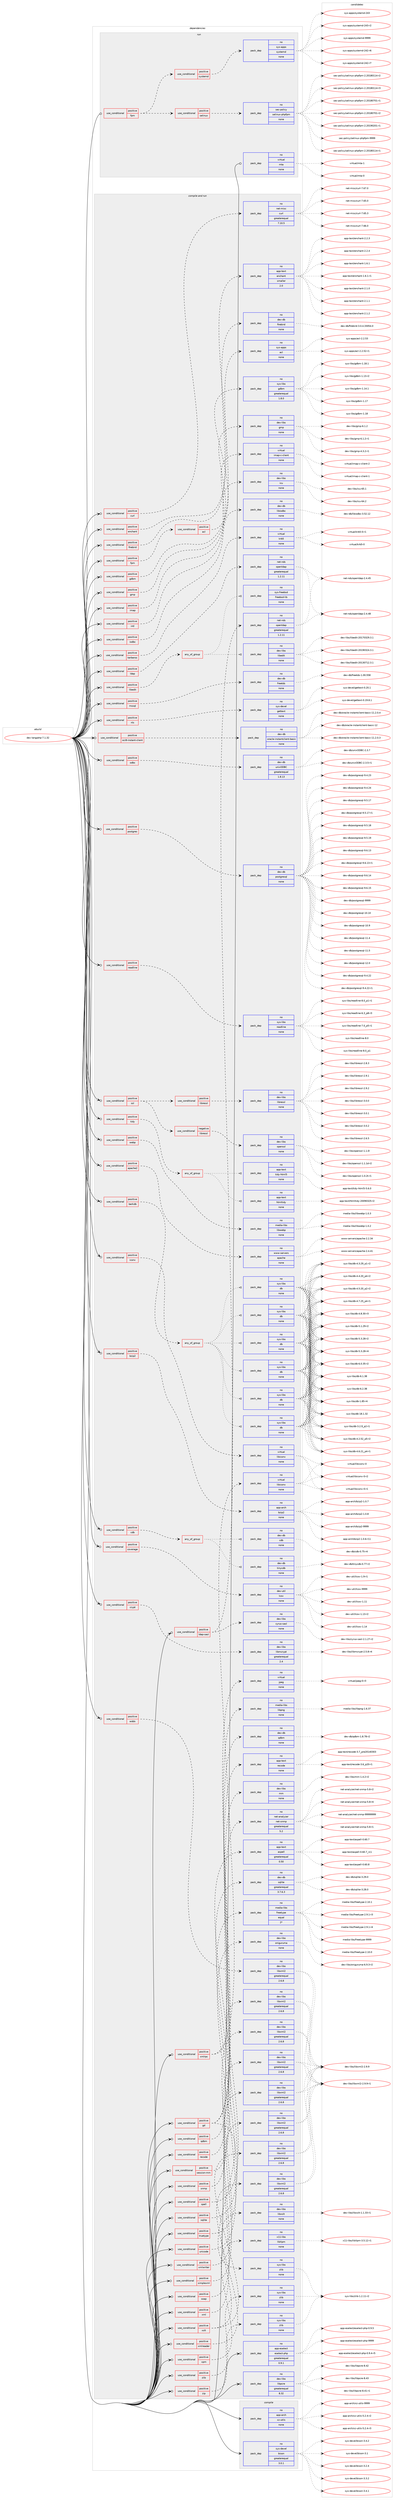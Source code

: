 digraph prolog {

# *************
# Graph options
# *************

newrank=true;
concentrate=true;
compound=true;
graph [rankdir=LR,fontname=Helvetica,fontsize=10,ranksep=1.5];#, ranksep=2.5, nodesep=0.2];
edge  [arrowhead=vee];
node  [fontname=Helvetica,fontsize=10];

# **********
# The ebuild
# **********

subgraph cluster_leftcol {
color=gray;
label=<<i>ebuild</i>>;
id [label="dev-lang/php-7.1.32", color=red, width=4, href="../dev-lang/php-7.1.32.svg"];
}

# ****************
# The dependencies
# ****************

subgraph cluster_midcol {
color=gray;
label=<<i>dependencies</i>>;
subgraph cluster_compile {
fillcolor="#eeeeee";
style=filled;
label=<<i>compile</i>>;
subgraph pack418200 {
dependency559601 [label=<<TABLE BORDER="0" CELLBORDER="1" CELLSPACING="0" CELLPADDING="4" WIDTH="220"><TR><TD ROWSPAN="6" CELLPADDING="30">pack_dep</TD></TR><TR><TD WIDTH="110">no</TD></TR><TR><TD>app-arch</TD></TR><TR><TD>xz-utils</TD></TR><TR><TD>none</TD></TR><TR><TD></TD></TR></TABLE>>, shape=none, color=blue];
}
id:e -> dependency559601:w [weight=20,style="solid",arrowhead="vee"];
subgraph pack418201 {
dependency559602 [label=<<TABLE BORDER="0" CELLBORDER="1" CELLSPACING="0" CELLPADDING="4" WIDTH="220"><TR><TD ROWSPAN="6" CELLPADDING="30">pack_dep</TD></TR><TR><TD WIDTH="110">no</TD></TR><TR><TD>sys-devel</TD></TR><TR><TD>bison</TD></TR><TR><TD>greaterequal</TD></TR><TR><TD>3.0.1</TD></TR></TABLE>>, shape=none, color=blue];
}
id:e -> dependency559602:w [weight=20,style="solid",arrowhead="vee"];
}
subgraph cluster_compileandrun {
fillcolor="#eeeeee";
style=filled;
label=<<i>compile and run</i>>;
subgraph cond130147 {
dependency559603 [label=<<TABLE BORDER="0" CELLBORDER="1" CELLSPACING="0" CELLPADDING="4"><TR><TD ROWSPAN="3" CELLPADDING="10">use_conditional</TD></TR><TR><TD>positive</TD></TR><TR><TD>apache2</TD></TR></TABLE>>, shape=none, color=red];
subgraph pack418202 {
dependency559604 [label=<<TABLE BORDER="0" CELLBORDER="1" CELLSPACING="0" CELLPADDING="4" WIDTH="220"><TR><TD ROWSPAN="6" CELLPADDING="30">pack_dep</TD></TR><TR><TD WIDTH="110">no</TD></TR><TR><TD>www-servers</TD></TR><TR><TD>apache</TD></TR><TR><TD>none</TD></TR><TR><TD></TD></TR></TABLE>>, shape=none, color=blue];
}
dependency559603:e -> dependency559604:w [weight=20,style="dashed",arrowhead="vee"];
}
id:e -> dependency559603:w [weight=20,style="solid",arrowhead="odotvee"];
subgraph cond130148 {
dependency559605 [label=<<TABLE BORDER="0" CELLBORDER="1" CELLSPACING="0" CELLPADDING="4"><TR><TD ROWSPAN="3" CELLPADDING="10">use_conditional</TD></TR><TR><TD>positive</TD></TR><TR><TD>berkdb</TD></TR></TABLE>>, shape=none, color=red];
subgraph any10897 {
dependency559606 [label=<<TABLE BORDER="0" CELLBORDER="1" CELLSPACING="0" CELLPADDING="4"><TR><TD CELLPADDING="10">any_of_group</TD></TR></TABLE>>, shape=none, color=red];subgraph pack418203 {
dependency559607 [label=<<TABLE BORDER="0" CELLBORDER="1" CELLSPACING="0" CELLPADDING="4" WIDTH="220"><TR><TD ROWSPAN="6" CELLPADDING="30">pack_dep</TD></TR><TR><TD WIDTH="110">no</TD></TR><TR><TD>sys-libs</TD></TR><TR><TD>db</TD></TR><TR><TD>none</TD></TR><TR><TD></TD></TR></TABLE>>, shape=none, color=blue];
}
dependency559606:e -> dependency559607:w [weight=20,style="dotted",arrowhead="oinv"];
subgraph pack418204 {
dependency559608 [label=<<TABLE BORDER="0" CELLBORDER="1" CELLSPACING="0" CELLPADDING="4" WIDTH="220"><TR><TD ROWSPAN="6" CELLPADDING="30">pack_dep</TD></TR><TR><TD WIDTH="110">no</TD></TR><TR><TD>sys-libs</TD></TR><TR><TD>db</TD></TR><TR><TD>none</TD></TR><TR><TD></TD></TR></TABLE>>, shape=none, color=blue];
}
dependency559606:e -> dependency559608:w [weight=20,style="dotted",arrowhead="oinv"];
subgraph pack418205 {
dependency559609 [label=<<TABLE BORDER="0" CELLBORDER="1" CELLSPACING="0" CELLPADDING="4" WIDTH="220"><TR><TD ROWSPAN="6" CELLPADDING="30">pack_dep</TD></TR><TR><TD WIDTH="110">no</TD></TR><TR><TD>sys-libs</TD></TR><TR><TD>db</TD></TR><TR><TD>none</TD></TR><TR><TD></TD></TR></TABLE>>, shape=none, color=blue];
}
dependency559606:e -> dependency559609:w [weight=20,style="dotted",arrowhead="oinv"];
subgraph pack418206 {
dependency559610 [label=<<TABLE BORDER="0" CELLBORDER="1" CELLSPACING="0" CELLPADDING="4" WIDTH="220"><TR><TD ROWSPAN="6" CELLPADDING="30">pack_dep</TD></TR><TR><TD WIDTH="110">no</TD></TR><TR><TD>sys-libs</TD></TR><TR><TD>db</TD></TR><TR><TD>none</TD></TR><TR><TD></TD></TR></TABLE>>, shape=none, color=blue];
}
dependency559606:e -> dependency559610:w [weight=20,style="dotted",arrowhead="oinv"];
subgraph pack418207 {
dependency559611 [label=<<TABLE BORDER="0" CELLBORDER="1" CELLSPACING="0" CELLPADDING="4" WIDTH="220"><TR><TD ROWSPAN="6" CELLPADDING="30">pack_dep</TD></TR><TR><TD WIDTH="110">no</TD></TR><TR><TD>sys-libs</TD></TR><TR><TD>db</TD></TR><TR><TD>none</TD></TR><TR><TD></TD></TR></TABLE>>, shape=none, color=blue];
}
dependency559606:e -> dependency559611:w [weight=20,style="dotted",arrowhead="oinv"];
subgraph pack418208 {
dependency559612 [label=<<TABLE BORDER="0" CELLBORDER="1" CELLSPACING="0" CELLPADDING="4" WIDTH="220"><TR><TD ROWSPAN="6" CELLPADDING="30">pack_dep</TD></TR><TR><TD WIDTH="110">no</TD></TR><TR><TD>sys-libs</TD></TR><TR><TD>db</TD></TR><TR><TD>none</TD></TR><TR><TD></TD></TR></TABLE>>, shape=none, color=blue];
}
dependency559606:e -> dependency559612:w [weight=20,style="dotted",arrowhead="oinv"];
}
dependency559605:e -> dependency559606:w [weight=20,style="dashed",arrowhead="vee"];
}
id:e -> dependency559605:w [weight=20,style="solid",arrowhead="odotvee"];
subgraph cond130149 {
dependency559613 [label=<<TABLE BORDER="0" CELLBORDER="1" CELLSPACING="0" CELLPADDING="4"><TR><TD ROWSPAN="3" CELLPADDING="10">use_conditional</TD></TR><TR><TD>positive</TD></TR><TR><TD>bzip2</TD></TR></TABLE>>, shape=none, color=red];
subgraph pack418209 {
dependency559614 [label=<<TABLE BORDER="0" CELLBORDER="1" CELLSPACING="0" CELLPADDING="4" WIDTH="220"><TR><TD ROWSPAN="6" CELLPADDING="30">pack_dep</TD></TR><TR><TD WIDTH="110">no</TD></TR><TR><TD>app-arch</TD></TR><TR><TD>bzip2</TD></TR><TR><TD>none</TD></TR><TR><TD></TD></TR></TABLE>>, shape=none, color=blue];
}
dependency559613:e -> dependency559614:w [weight=20,style="dashed",arrowhead="vee"];
}
id:e -> dependency559613:w [weight=20,style="solid",arrowhead="odotvee"];
subgraph cond130150 {
dependency559615 [label=<<TABLE BORDER="0" CELLBORDER="1" CELLSPACING="0" CELLPADDING="4"><TR><TD ROWSPAN="3" CELLPADDING="10">use_conditional</TD></TR><TR><TD>positive</TD></TR><TR><TD>cdb</TD></TR></TABLE>>, shape=none, color=red];
subgraph any10898 {
dependency559616 [label=<<TABLE BORDER="0" CELLBORDER="1" CELLSPACING="0" CELLPADDING="4"><TR><TD CELLPADDING="10">any_of_group</TD></TR></TABLE>>, shape=none, color=red];subgraph pack418210 {
dependency559617 [label=<<TABLE BORDER="0" CELLBORDER="1" CELLSPACING="0" CELLPADDING="4" WIDTH="220"><TR><TD ROWSPAN="6" CELLPADDING="30">pack_dep</TD></TR><TR><TD WIDTH="110">no</TD></TR><TR><TD>dev-db</TD></TR><TR><TD>cdb</TD></TR><TR><TD>none</TD></TR><TR><TD></TD></TR></TABLE>>, shape=none, color=blue];
}
dependency559616:e -> dependency559617:w [weight=20,style="dotted",arrowhead="oinv"];
subgraph pack418211 {
dependency559618 [label=<<TABLE BORDER="0" CELLBORDER="1" CELLSPACING="0" CELLPADDING="4" WIDTH="220"><TR><TD ROWSPAN="6" CELLPADDING="30">pack_dep</TD></TR><TR><TD WIDTH="110">no</TD></TR><TR><TD>dev-db</TD></TR><TR><TD>tinycdb</TD></TR><TR><TD>none</TD></TR><TR><TD></TD></TR></TABLE>>, shape=none, color=blue];
}
dependency559616:e -> dependency559618:w [weight=20,style="dotted",arrowhead="oinv"];
}
dependency559615:e -> dependency559616:w [weight=20,style="dashed",arrowhead="vee"];
}
id:e -> dependency559615:w [weight=20,style="solid",arrowhead="odotvee"];
subgraph cond130151 {
dependency559619 [label=<<TABLE BORDER="0" CELLBORDER="1" CELLSPACING="0" CELLPADDING="4"><TR><TD ROWSPAN="3" CELLPADDING="10">use_conditional</TD></TR><TR><TD>positive</TD></TR><TR><TD>coverage</TD></TR></TABLE>>, shape=none, color=red];
subgraph pack418212 {
dependency559620 [label=<<TABLE BORDER="0" CELLBORDER="1" CELLSPACING="0" CELLPADDING="4" WIDTH="220"><TR><TD ROWSPAN="6" CELLPADDING="30">pack_dep</TD></TR><TR><TD WIDTH="110">no</TD></TR><TR><TD>dev-util</TD></TR><TR><TD>lcov</TD></TR><TR><TD>none</TD></TR><TR><TD></TD></TR></TABLE>>, shape=none, color=blue];
}
dependency559619:e -> dependency559620:w [weight=20,style="dashed",arrowhead="vee"];
}
id:e -> dependency559619:w [weight=20,style="solid",arrowhead="odotvee"];
subgraph cond130152 {
dependency559621 [label=<<TABLE BORDER="0" CELLBORDER="1" CELLSPACING="0" CELLPADDING="4"><TR><TD ROWSPAN="3" CELLPADDING="10">use_conditional</TD></TR><TR><TD>positive</TD></TR><TR><TD>crypt</TD></TR></TABLE>>, shape=none, color=red];
subgraph pack418213 {
dependency559622 [label=<<TABLE BORDER="0" CELLBORDER="1" CELLSPACING="0" CELLPADDING="4" WIDTH="220"><TR><TD ROWSPAN="6" CELLPADDING="30">pack_dep</TD></TR><TR><TD WIDTH="110">no</TD></TR><TR><TD>dev-libs</TD></TR><TR><TD>libmcrypt</TD></TR><TR><TD>greaterequal</TD></TR><TR><TD>2.4</TD></TR></TABLE>>, shape=none, color=blue];
}
dependency559621:e -> dependency559622:w [weight=20,style="dashed",arrowhead="vee"];
}
id:e -> dependency559621:w [weight=20,style="solid",arrowhead="odotvee"];
subgraph cond130153 {
dependency559623 [label=<<TABLE BORDER="0" CELLBORDER="1" CELLSPACING="0" CELLPADDING="4"><TR><TD ROWSPAN="3" CELLPADDING="10">use_conditional</TD></TR><TR><TD>positive</TD></TR><TR><TD>curl</TD></TR></TABLE>>, shape=none, color=red];
subgraph pack418214 {
dependency559624 [label=<<TABLE BORDER="0" CELLBORDER="1" CELLSPACING="0" CELLPADDING="4" WIDTH="220"><TR><TD ROWSPAN="6" CELLPADDING="30">pack_dep</TD></TR><TR><TD WIDTH="110">no</TD></TR><TR><TD>net-misc</TD></TR><TR><TD>curl</TD></TR><TR><TD>greaterequal</TD></TR><TR><TD>7.10.5</TD></TR></TABLE>>, shape=none, color=blue];
}
dependency559623:e -> dependency559624:w [weight=20,style="dashed",arrowhead="vee"];
}
id:e -> dependency559623:w [weight=20,style="solid",arrowhead="odotvee"];
subgraph cond130154 {
dependency559625 [label=<<TABLE BORDER="0" CELLBORDER="1" CELLSPACING="0" CELLPADDING="4"><TR><TD ROWSPAN="3" CELLPADDING="10">use_conditional</TD></TR><TR><TD>positive</TD></TR><TR><TD>enchant</TD></TR></TABLE>>, shape=none, color=red];
subgraph pack418215 {
dependency559626 [label=<<TABLE BORDER="0" CELLBORDER="1" CELLSPACING="0" CELLPADDING="4" WIDTH="220"><TR><TD ROWSPAN="6" CELLPADDING="30">pack_dep</TD></TR><TR><TD WIDTH="110">no</TD></TR><TR><TD>app-text</TD></TR><TR><TD>enchant</TD></TR><TR><TD>smaller</TD></TR><TR><TD>2.0</TD></TR></TABLE>>, shape=none, color=blue];
}
dependency559625:e -> dependency559626:w [weight=20,style="dashed",arrowhead="vee"];
}
id:e -> dependency559625:w [weight=20,style="solid",arrowhead="odotvee"];
subgraph cond130155 {
dependency559627 [label=<<TABLE BORDER="0" CELLBORDER="1" CELLSPACING="0" CELLPADDING="4"><TR><TD ROWSPAN="3" CELLPADDING="10">use_conditional</TD></TR><TR><TD>positive</TD></TR><TR><TD>firebird</TD></TR></TABLE>>, shape=none, color=red];
subgraph pack418216 {
dependency559628 [label=<<TABLE BORDER="0" CELLBORDER="1" CELLSPACING="0" CELLPADDING="4" WIDTH="220"><TR><TD ROWSPAN="6" CELLPADDING="30">pack_dep</TD></TR><TR><TD WIDTH="110">no</TD></TR><TR><TD>dev-db</TD></TR><TR><TD>firebird</TD></TR><TR><TD>none</TD></TR><TR><TD></TD></TR></TABLE>>, shape=none, color=blue];
}
dependency559627:e -> dependency559628:w [weight=20,style="dashed",arrowhead="vee"];
}
id:e -> dependency559627:w [weight=20,style="solid",arrowhead="odotvee"];
subgraph cond130156 {
dependency559629 [label=<<TABLE BORDER="0" CELLBORDER="1" CELLSPACING="0" CELLPADDING="4"><TR><TD ROWSPAN="3" CELLPADDING="10">use_conditional</TD></TR><TR><TD>positive</TD></TR><TR><TD>fpm</TD></TR></TABLE>>, shape=none, color=red];
subgraph cond130157 {
dependency559630 [label=<<TABLE BORDER="0" CELLBORDER="1" CELLSPACING="0" CELLPADDING="4"><TR><TD ROWSPAN="3" CELLPADDING="10">use_conditional</TD></TR><TR><TD>positive</TD></TR><TR><TD>acl</TD></TR></TABLE>>, shape=none, color=red];
subgraph pack418217 {
dependency559631 [label=<<TABLE BORDER="0" CELLBORDER="1" CELLSPACING="0" CELLPADDING="4" WIDTH="220"><TR><TD ROWSPAN="6" CELLPADDING="30">pack_dep</TD></TR><TR><TD WIDTH="110">no</TD></TR><TR><TD>sys-apps</TD></TR><TR><TD>acl</TD></TR><TR><TD>none</TD></TR><TR><TD></TD></TR></TABLE>>, shape=none, color=blue];
}
dependency559630:e -> dependency559631:w [weight=20,style="dashed",arrowhead="vee"];
}
dependency559629:e -> dependency559630:w [weight=20,style="dashed",arrowhead="vee"];
}
id:e -> dependency559629:w [weight=20,style="solid",arrowhead="odotvee"];
subgraph cond130158 {
dependency559632 [label=<<TABLE BORDER="0" CELLBORDER="1" CELLSPACING="0" CELLPADDING="4"><TR><TD ROWSPAN="3" CELLPADDING="10">use_conditional</TD></TR><TR><TD>positive</TD></TR><TR><TD>gd</TD></TR></TABLE>>, shape=none, color=red];
subgraph pack418218 {
dependency559633 [label=<<TABLE BORDER="0" CELLBORDER="1" CELLSPACING="0" CELLPADDING="4" WIDTH="220"><TR><TD ROWSPAN="6" CELLPADDING="30">pack_dep</TD></TR><TR><TD WIDTH="110">no</TD></TR><TR><TD>virtual</TD></TR><TR><TD>jpeg</TD></TR><TR><TD>none</TD></TR><TR><TD></TD></TR></TABLE>>, shape=none, color=blue];
}
dependency559632:e -> dependency559633:w [weight=20,style="dashed",arrowhead="vee"];
subgraph pack418219 {
dependency559634 [label=<<TABLE BORDER="0" CELLBORDER="1" CELLSPACING="0" CELLPADDING="4" WIDTH="220"><TR><TD ROWSPAN="6" CELLPADDING="30">pack_dep</TD></TR><TR><TD WIDTH="110">no</TD></TR><TR><TD>media-libs</TD></TR><TR><TD>libpng</TD></TR><TR><TD>none</TD></TR><TR><TD></TD></TR></TABLE>>, shape=none, color=blue];
}
dependency559632:e -> dependency559634:w [weight=20,style="dashed",arrowhead="vee"];
subgraph pack418220 {
dependency559635 [label=<<TABLE BORDER="0" CELLBORDER="1" CELLSPACING="0" CELLPADDING="4" WIDTH="220"><TR><TD ROWSPAN="6" CELLPADDING="30">pack_dep</TD></TR><TR><TD WIDTH="110">no</TD></TR><TR><TD>sys-libs</TD></TR><TR><TD>zlib</TD></TR><TR><TD>none</TD></TR><TR><TD></TD></TR></TABLE>>, shape=none, color=blue];
}
dependency559632:e -> dependency559635:w [weight=20,style="dashed",arrowhead="vee"];
}
id:e -> dependency559632:w [weight=20,style="solid",arrowhead="odotvee"];
subgraph cond130159 {
dependency559636 [label=<<TABLE BORDER="0" CELLBORDER="1" CELLSPACING="0" CELLPADDING="4"><TR><TD ROWSPAN="3" CELLPADDING="10">use_conditional</TD></TR><TR><TD>positive</TD></TR><TR><TD>gdbm</TD></TR></TABLE>>, shape=none, color=red];
subgraph pack418221 {
dependency559637 [label=<<TABLE BORDER="0" CELLBORDER="1" CELLSPACING="0" CELLPADDING="4" WIDTH="220"><TR><TD ROWSPAN="6" CELLPADDING="30">pack_dep</TD></TR><TR><TD WIDTH="110">no</TD></TR><TR><TD>sys-libs</TD></TR><TR><TD>gdbm</TD></TR><TR><TD>greaterequal</TD></TR><TR><TD>1.8.0</TD></TR></TABLE>>, shape=none, color=blue];
}
dependency559636:e -> dependency559637:w [weight=20,style="dashed",arrowhead="vee"];
}
id:e -> dependency559636:w [weight=20,style="solid",arrowhead="odotvee"];
subgraph cond130160 {
dependency559638 [label=<<TABLE BORDER="0" CELLBORDER="1" CELLSPACING="0" CELLPADDING="4"><TR><TD ROWSPAN="3" CELLPADDING="10">use_conditional</TD></TR><TR><TD>positive</TD></TR><TR><TD>gmp</TD></TR></TABLE>>, shape=none, color=red];
subgraph pack418222 {
dependency559639 [label=<<TABLE BORDER="0" CELLBORDER="1" CELLSPACING="0" CELLPADDING="4" WIDTH="220"><TR><TD ROWSPAN="6" CELLPADDING="30">pack_dep</TD></TR><TR><TD WIDTH="110">no</TD></TR><TR><TD>dev-libs</TD></TR><TR><TD>gmp</TD></TR><TR><TD>none</TD></TR><TR><TD></TD></TR></TABLE>>, shape=none, color=blue];
}
dependency559638:e -> dependency559639:w [weight=20,style="dashed",arrowhead="vee"];
}
id:e -> dependency559638:w [weight=20,style="solid",arrowhead="odotvee"];
subgraph cond130161 {
dependency559640 [label=<<TABLE BORDER="0" CELLBORDER="1" CELLSPACING="0" CELLPADDING="4"><TR><TD ROWSPAN="3" CELLPADDING="10">use_conditional</TD></TR><TR><TD>positive</TD></TR><TR><TD>iconv</TD></TR></TABLE>>, shape=none, color=red];
subgraph pack418223 {
dependency559641 [label=<<TABLE BORDER="0" CELLBORDER="1" CELLSPACING="0" CELLPADDING="4" WIDTH="220"><TR><TD ROWSPAN="6" CELLPADDING="30">pack_dep</TD></TR><TR><TD WIDTH="110">no</TD></TR><TR><TD>virtual</TD></TR><TR><TD>libiconv</TD></TR><TR><TD>none</TD></TR><TR><TD></TD></TR></TABLE>>, shape=none, color=blue];
}
dependency559640:e -> dependency559641:w [weight=20,style="dashed",arrowhead="vee"];
}
id:e -> dependency559640:w [weight=20,style="solid",arrowhead="odotvee"];
subgraph cond130162 {
dependency559642 [label=<<TABLE BORDER="0" CELLBORDER="1" CELLSPACING="0" CELLPADDING="4"><TR><TD ROWSPAN="3" CELLPADDING="10">use_conditional</TD></TR><TR><TD>positive</TD></TR><TR><TD>imap</TD></TR></TABLE>>, shape=none, color=red];
subgraph pack418224 {
dependency559643 [label=<<TABLE BORDER="0" CELLBORDER="1" CELLSPACING="0" CELLPADDING="4" WIDTH="220"><TR><TD ROWSPAN="6" CELLPADDING="30">pack_dep</TD></TR><TR><TD WIDTH="110">no</TD></TR><TR><TD>virtual</TD></TR><TR><TD>imap-c-client</TD></TR><TR><TD>none</TD></TR><TR><TD></TD></TR></TABLE>>, shape=none, color=blue];
}
dependency559642:e -> dependency559643:w [weight=20,style="dashed",arrowhead="vee"];
}
id:e -> dependency559642:w [weight=20,style="solid",arrowhead="odotvee"];
subgraph cond130163 {
dependency559644 [label=<<TABLE BORDER="0" CELLBORDER="1" CELLSPACING="0" CELLPADDING="4"><TR><TD ROWSPAN="3" CELLPADDING="10">use_conditional</TD></TR><TR><TD>positive</TD></TR><TR><TD>intl</TD></TR></TABLE>>, shape=none, color=red];
subgraph pack418225 {
dependency559645 [label=<<TABLE BORDER="0" CELLBORDER="1" CELLSPACING="0" CELLPADDING="4" WIDTH="220"><TR><TD ROWSPAN="6" CELLPADDING="30">pack_dep</TD></TR><TR><TD WIDTH="110">no</TD></TR><TR><TD>dev-libs</TD></TR><TR><TD>icu</TD></TR><TR><TD>none</TD></TR><TR><TD></TD></TR></TABLE>>, shape=none, color=blue];
}
dependency559644:e -> dependency559645:w [weight=20,style="dashed",arrowhead="vee"];
}
id:e -> dependency559644:w [weight=20,style="solid",arrowhead="odotvee"];
subgraph cond130164 {
dependency559646 [label=<<TABLE BORDER="0" CELLBORDER="1" CELLSPACING="0" CELLPADDING="4"><TR><TD ROWSPAN="3" CELLPADDING="10">use_conditional</TD></TR><TR><TD>positive</TD></TR><TR><TD>iodbc</TD></TR></TABLE>>, shape=none, color=red];
subgraph pack418226 {
dependency559647 [label=<<TABLE BORDER="0" CELLBORDER="1" CELLSPACING="0" CELLPADDING="4" WIDTH="220"><TR><TD ROWSPAN="6" CELLPADDING="30">pack_dep</TD></TR><TR><TD WIDTH="110">no</TD></TR><TR><TD>dev-db</TD></TR><TR><TD>libiodbc</TD></TR><TR><TD>none</TD></TR><TR><TD></TD></TR></TABLE>>, shape=none, color=blue];
}
dependency559646:e -> dependency559647:w [weight=20,style="dashed",arrowhead="vee"];
}
id:e -> dependency559646:w [weight=20,style="solid",arrowhead="odotvee"];
subgraph cond130165 {
dependency559648 [label=<<TABLE BORDER="0" CELLBORDER="1" CELLSPACING="0" CELLPADDING="4"><TR><TD ROWSPAN="3" CELLPADDING="10">use_conditional</TD></TR><TR><TD>positive</TD></TR><TR><TD>kerberos</TD></TR></TABLE>>, shape=none, color=red];
subgraph pack418227 {
dependency559649 [label=<<TABLE BORDER="0" CELLBORDER="1" CELLSPACING="0" CELLPADDING="4" WIDTH="220"><TR><TD ROWSPAN="6" CELLPADDING="30">pack_dep</TD></TR><TR><TD WIDTH="110">no</TD></TR><TR><TD>virtual</TD></TR><TR><TD>krb5</TD></TR><TR><TD>none</TD></TR><TR><TD></TD></TR></TABLE>>, shape=none, color=blue];
}
dependency559648:e -> dependency559649:w [weight=20,style="dashed",arrowhead="vee"];
}
id:e -> dependency559648:w [weight=20,style="solid",arrowhead="odotvee"];
subgraph cond130166 {
dependency559650 [label=<<TABLE BORDER="0" CELLBORDER="1" CELLSPACING="0" CELLPADDING="4"><TR><TD ROWSPAN="3" CELLPADDING="10">use_conditional</TD></TR><TR><TD>positive</TD></TR><TR><TD>ldap</TD></TR></TABLE>>, shape=none, color=red];
subgraph pack418228 {
dependency559651 [label=<<TABLE BORDER="0" CELLBORDER="1" CELLSPACING="0" CELLPADDING="4" WIDTH="220"><TR><TD ROWSPAN="6" CELLPADDING="30">pack_dep</TD></TR><TR><TD WIDTH="110">no</TD></TR><TR><TD>net-nds</TD></TR><TR><TD>openldap</TD></TR><TR><TD>greaterequal</TD></TR><TR><TD>1.2.11</TD></TR></TABLE>>, shape=none, color=blue];
}
dependency559650:e -> dependency559651:w [weight=20,style="dashed",arrowhead="vee"];
}
id:e -> dependency559650:w [weight=20,style="solid",arrowhead="odotvee"];
subgraph cond130167 {
dependency559652 [label=<<TABLE BORDER="0" CELLBORDER="1" CELLSPACING="0" CELLPADDING="4"><TR><TD ROWSPAN="3" CELLPADDING="10">use_conditional</TD></TR><TR><TD>positive</TD></TR><TR><TD>ldap-sasl</TD></TR></TABLE>>, shape=none, color=red];
subgraph pack418229 {
dependency559653 [label=<<TABLE BORDER="0" CELLBORDER="1" CELLSPACING="0" CELLPADDING="4" WIDTH="220"><TR><TD ROWSPAN="6" CELLPADDING="30">pack_dep</TD></TR><TR><TD WIDTH="110">no</TD></TR><TR><TD>dev-libs</TD></TR><TR><TD>cyrus-sasl</TD></TR><TR><TD>none</TD></TR><TR><TD></TD></TR></TABLE>>, shape=none, color=blue];
}
dependency559652:e -> dependency559653:w [weight=20,style="dashed",arrowhead="vee"];
subgraph pack418230 {
dependency559654 [label=<<TABLE BORDER="0" CELLBORDER="1" CELLSPACING="0" CELLPADDING="4" WIDTH="220"><TR><TD ROWSPAN="6" CELLPADDING="30">pack_dep</TD></TR><TR><TD WIDTH="110">no</TD></TR><TR><TD>net-nds</TD></TR><TR><TD>openldap</TD></TR><TR><TD>greaterequal</TD></TR><TR><TD>1.2.11</TD></TR></TABLE>>, shape=none, color=blue];
}
dependency559652:e -> dependency559654:w [weight=20,style="dashed",arrowhead="vee"];
}
id:e -> dependency559652:w [weight=20,style="solid",arrowhead="odotvee"];
subgraph cond130168 {
dependency559655 [label=<<TABLE BORDER="0" CELLBORDER="1" CELLSPACING="0" CELLPADDING="4"><TR><TD ROWSPAN="3" CELLPADDING="10">use_conditional</TD></TR><TR><TD>positive</TD></TR><TR><TD>libedit</TD></TR></TABLE>>, shape=none, color=red];
subgraph any10899 {
dependency559656 [label=<<TABLE BORDER="0" CELLBORDER="1" CELLSPACING="0" CELLPADDING="4"><TR><TD CELLPADDING="10">any_of_group</TD></TR></TABLE>>, shape=none, color=red];subgraph pack418231 {
dependency559657 [label=<<TABLE BORDER="0" CELLBORDER="1" CELLSPACING="0" CELLPADDING="4" WIDTH="220"><TR><TD ROWSPAN="6" CELLPADDING="30">pack_dep</TD></TR><TR><TD WIDTH="110">no</TD></TR><TR><TD>sys-freebsd</TD></TR><TR><TD>freebsd-lib</TD></TR><TR><TD>none</TD></TR><TR><TD></TD></TR></TABLE>>, shape=none, color=blue];
}
dependency559656:e -> dependency559657:w [weight=20,style="dotted",arrowhead="oinv"];
subgraph pack418232 {
dependency559658 [label=<<TABLE BORDER="0" CELLBORDER="1" CELLSPACING="0" CELLPADDING="4" WIDTH="220"><TR><TD ROWSPAN="6" CELLPADDING="30">pack_dep</TD></TR><TR><TD WIDTH="110">no</TD></TR><TR><TD>dev-libs</TD></TR><TR><TD>libedit</TD></TR><TR><TD>none</TD></TR><TR><TD></TD></TR></TABLE>>, shape=none, color=blue];
}
dependency559656:e -> dependency559658:w [weight=20,style="dotted",arrowhead="oinv"];
}
dependency559655:e -> dependency559656:w [weight=20,style="dashed",arrowhead="vee"];
}
id:e -> dependency559655:w [weight=20,style="solid",arrowhead="odotvee"];
subgraph cond130169 {
dependency559659 [label=<<TABLE BORDER="0" CELLBORDER="1" CELLSPACING="0" CELLPADDING="4"><TR><TD ROWSPAN="3" CELLPADDING="10">use_conditional</TD></TR><TR><TD>positive</TD></TR><TR><TD>mssql</TD></TR></TABLE>>, shape=none, color=red];
subgraph pack418233 {
dependency559660 [label=<<TABLE BORDER="0" CELLBORDER="1" CELLSPACING="0" CELLPADDING="4" WIDTH="220"><TR><TD ROWSPAN="6" CELLPADDING="30">pack_dep</TD></TR><TR><TD WIDTH="110">no</TD></TR><TR><TD>dev-db</TD></TR><TR><TD>freetds</TD></TR><TR><TD>none</TD></TR><TR><TD></TD></TR></TABLE>>, shape=none, color=blue];
}
dependency559659:e -> dependency559660:w [weight=20,style="dashed",arrowhead="vee"];
}
id:e -> dependency559659:w [weight=20,style="solid",arrowhead="odotvee"];
subgraph cond130170 {
dependency559661 [label=<<TABLE BORDER="0" CELLBORDER="1" CELLSPACING="0" CELLPADDING="4"><TR><TD ROWSPAN="3" CELLPADDING="10">use_conditional</TD></TR><TR><TD>positive</TD></TR><TR><TD>nls</TD></TR></TABLE>>, shape=none, color=red];
subgraph pack418234 {
dependency559662 [label=<<TABLE BORDER="0" CELLBORDER="1" CELLSPACING="0" CELLPADDING="4" WIDTH="220"><TR><TD ROWSPAN="6" CELLPADDING="30">pack_dep</TD></TR><TR><TD WIDTH="110">no</TD></TR><TR><TD>sys-devel</TD></TR><TR><TD>gettext</TD></TR><TR><TD>none</TD></TR><TR><TD></TD></TR></TABLE>>, shape=none, color=blue];
}
dependency559661:e -> dependency559662:w [weight=20,style="dashed",arrowhead="vee"];
}
id:e -> dependency559661:w [weight=20,style="solid",arrowhead="odotvee"];
subgraph cond130171 {
dependency559663 [label=<<TABLE BORDER="0" CELLBORDER="1" CELLSPACING="0" CELLPADDING="4"><TR><TD ROWSPAN="3" CELLPADDING="10">use_conditional</TD></TR><TR><TD>positive</TD></TR><TR><TD>oci8-instant-client</TD></TR></TABLE>>, shape=none, color=red];
subgraph pack418235 {
dependency559664 [label=<<TABLE BORDER="0" CELLBORDER="1" CELLSPACING="0" CELLPADDING="4" WIDTH="220"><TR><TD ROWSPAN="6" CELLPADDING="30">pack_dep</TD></TR><TR><TD WIDTH="110">no</TD></TR><TR><TD>dev-db</TD></TR><TR><TD>oracle-instantclient-basic</TD></TR><TR><TD>none</TD></TR><TR><TD></TD></TR></TABLE>>, shape=none, color=blue];
}
dependency559663:e -> dependency559664:w [weight=20,style="dashed",arrowhead="vee"];
}
id:e -> dependency559663:w [weight=20,style="solid",arrowhead="odotvee"];
subgraph cond130172 {
dependency559665 [label=<<TABLE BORDER="0" CELLBORDER="1" CELLSPACING="0" CELLPADDING="4"><TR><TD ROWSPAN="3" CELLPADDING="10">use_conditional</TD></TR><TR><TD>positive</TD></TR><TR><TD>odbc</TD></TR></TABLE>>, shape=none, color=red];
subgraph pack418236 {
dependency559666 [label=<<TABLE BORDER="0" CELLBORDER="1" CELLSPACING="0" CELLPADDING="4" WIDTH="220"><TR><TD ROWSPAN="6" CELLPADDING="30">pack_dep</TD></TR><TR><TD WIDTH="110">no</TD></TR><TR><TD>dev-db</TD></TR><TR><TD>unixODBC</TD></TR><TR><TD>greaterequal</TD></TR><TR><TD>1.8.13</TD></TR></TABLE>>, shape=none, color=blue];
}
dependency559665:e -> dependency559666:w [weight=20,style="dashed",arrowhead="vee"];
}
id:e -> dependency559665:w [weight=20,style="solid",arrowhead="odotvee"];
subgraph cond130173 {
dependency559667 [label=<<TABLE BORDER="0" CELLBORDER="1" CELLSPACING="0" CELLPADDING="4"><TR><TD ROWSPAN="3" CELLPADDING="10">use_conditional</TD></TR><TR><TD>positive</TD></TR><TR><TD>postgres</TD></TR></TABLE>>, shape=none, color=red];
subgraph pack418237 {
dependency559668 [label=<<TABLE BORDER="0" CELLBORDER="1" CELLSPACING="0" CELLPADDING="4" WIDTH="220"><TR><TD ROWSPAN="6" CELLPADDING="30">pack_dep</TD></TR><TR><TD WIDTH="110">no</TD></TR><TR><TD>dev-db</TD></TR><TR><TD>postgresql</TD></TR><TR><TD>none</TD></TR><TR><TD></TD></TR></TABLE>>, shape=none, color=blue];
}
dependency559667:e -> dependency559668:w [weight=20,style="dashed",arrowhead="vee"];
}
id:e -> dependency559667:w [weight=20,style="solid",arrowhead="odotvee"];
subgraph cond130174 {
dependency559669 [label=<<TABLE BORDER="0" CELLBORDER="1" CELLSPACING="0" CELLPADDING="4"><TR><TD ROWSPAN="3" CELLPADDING="10">use_conditional</TD></TR><TR><TD>positive</TD></TR><TR><TD>qdbm</TD></TR></TABLE>>, shape=none, color=red];
subgraph pack418238 {
dependency559670 [label=<<TABLE BORDER="0" CELLBORDER="1" CELLSPACING="0" CELLPADDING="4" WIDTH="220"><TR><TD ROWSPAN="6" CELLPADDING="30">pack_dep</TD></TR><TR><TD WIDTH="110">no</TD></TR><TR><TD>dev-db</TD></TR><TR><TD>qdbm</TD></TR><TR><TD>none</TD></TR><TR><TD></TD></TR></TABLE>>, shape=none, color=blue];
}
dependency559669:e -> dependency559670:w [weight=20,style="dashed",arrowhead="vee"];
}
id:e -> dependency559669:w [weight=20,style="solid",arrowhead="odotvee"];
subgraph cond130175 {
dependency559671 [label=<<TABLE BORDER="0" CELLBORDER="1" CELLSPACING="0" CELLPADDING="4"><TR><TD ROWSPAN="3" CELLPADDING="10">use_conditional</TD></TR><TR><TD>positive</TD></TR><TR><TD>readline</TD></TR></TABLE>>, shape=none, color=red];
subgraph pack418239 {
dependency559672 [label=<<TABLE BORDER="0" CELLBORDER="1" CELLSPACING="0" CELLPADDING="4" WIDTH="220"><TR><TD ROWSPAN="6" CELLPADDING="30">pack_dep</TD></TR><TR><TD WIDTH="110">no</TD></TR><TR><TD>sys-libs</TD></TR><TR><TD>readline</TD></TR><TR><TD>none</TD></TR><TR><TD></TD></TR></TABLE>>, shape=none, color=blue];
}
dependency559671:e -> dependency559672:w [weight=20,style="dashed",arrowhead="vee"];
}
id:e -> dependency559671:w [weight=20,style="solid",arrowhead="odotvee"];
subgraph cond130176 {
dependency559673 [label=<<TABLE BORDER="0" CELLBORDER="1" CELLSPACING="0" CELLPADDING="4"><TR><TD ROWSPAN="3" CELLPADDING="10">use_conditional</TD></TR><TR><TD>positive</TD></TR><TR><TD>recode</TD></TR></TABLE>>, shape=none, color=red];
subgraph pack418240 {
dependency559674 [label=<<TABLE BORDER="0" CELLBORDER="1" CELLSPACING="0" CELLPADDING="4" WIDTH="220"><TR><TD ROWSPAN="6" CELLPADDING="30">pack_dep</TD></TR><TR><TD WIDTH="110">no</TD></TR><TR><TD>app-text</TD></TR><TR><TD>recode</TD></TR><TR><TD>none</TD></TR><TR><TD></TD></TR></TABLE>>, shape=none, color=blue];
}
dependency559673:e -> dependency559674:w [weight=20,style="dashed",arrowhead="vee"];
}
id:e -> dependency559673:w [weight=20,style="solid",arrowhead="odotvee"];
subgraph cond130177 {
dependency559675 [label=<<TABLE BORDER="0" CELLBORDER="1" CELLSPACING="0" CELLPADDING="4"><TR><TD ROWSPAN="3" CELLPADDING="10">use_conditional</TD></TR><TR><TD>positive</TD></TR><TR><TD>session-mm</TD></TR></TABLE>>, shape=none, color=red];
subgraph pack418241 {
dependency559676 [label=<<TABLE BORDER="0" CELLBORDER="1" CELLSPACING="0" CELLPADDING="4" WIDTH="220"><TR><TD ROWSPAN="6" CELLPADDING="30">pack_dep</TD></TR><TR><TD WIDTH="110">no</TD></TR><TR><TD>dev-libs</TD></TR><TR><TD>mm</TD></TR><TR><TD>none</TD></TR><TR><TD></TD></TR></TABLE>>, shape=none, color=blue];
}
dependency559675:e -> dependency559676:w [weight=20,style="dashed",arrowhead="vee"];
}
id:e -> dependency559675:w [weight=20,style="solid",arrowhead="odotvee"];
subgraph cond130178 {
dependency559677 [label=<<TABLE BORDER="0" CELLBORDER="1" CELLSPACING="0" CELLPADDING="4"><TR><TD ROWSPAN="3" CELLPADDING="10">use_conditional</TD></TR><TR><TD>positive</TD></TR><TR><TD>simplexml</TD></TR></TABLE>>, shape=none, color=red];
subgraph pack418242 {
dependency559678 [label=<<TABLE BORDER="0" CELLBORDER="1" CELLSPACING="0" CELLPADDING="4" WIDTH="220"><TR><TD ROWSPAN="6" CELLPADDING="30">pack_dep</TD></TR><TR><TD WIDTH="110">no</TD></TR><TR><TD>dev-libs</TD></TR><TR><TD>libxml2</TD></TR><TR><TD>greaterequal</TD></TR><TR><TD>2.6.8</TD></TR></TABLE>>, shape=none, color=blue];
}
dependency559677:e -> dependency559678:w [weight=20,style="dashed",arrowhead="vee"];
}
id:e -> dependency559677:w [weight=20,style="solid",arrowhead="odotvee"];
subgraph cond130179 {
dependency559679 [label=<<TABLE BORDER="0" CELLBORDER="1" CELLSPACING="0" CELLPADDING="4"><TR><TD ROWSPAN="3" CELLPADDING="10">use_conditional</TD></TR><TR><TD>positive</TD></TR><TR><TD>snmp</TD></TR></TABLE>>, shape=none, color=red];
subgraph pack418243 {
dependency559680 [label=<<TABLE BORDER="0" CELLBORDER="1" CELLSPACING="0" CELLPADDING="4" WIDTH="220"><TR><TD ROWSPAN="6" CELLPADDING="30">pack_dep</TD></TR><TR><TD WIDTH="110">no</TD></TR><TR><TD>net-analyzer</TD></TR><TR><TD>net-snmp</TD></TR><TR><TD>greaterequal</TD></TR><TR><TD>5.2</TD></TR></TABLE>>, shape=none, color=blue];
}
dependency559679:e -> dependency559680:w [weight=20,style="dashed",arrowhead="vee"];
}
id:e -> dependency559679:w [weight=20,style="solid",arrowhead="odotvee"];
subgraph cond130180 {
dependency559681 [label=<<TABLE BORDER="0" CELLBORDER="1" CELLSPACING="0" CELLPADDING="4"><TR><TD ROWSPAN="3" CELLPADDING="10">use_conditional</TD></TR><TR><TD>positive</TD></TR><TR><TD>soap</TD></TR></TABLE>>, shape=none, color=red];
subgraph pack418244 {
dependency559682 [label=<<TABLE BORDER="0" CELLBORDER="1" CELLSPACING="0" CELLPADDING="4" WIDTH="220"><TR><TD ROWSPAN="6" CELLPADDING="30">pack_dep</TD></TR><TR><TD WIDTH="110">no</TD></TR><TR><TD>dev-libs</TD></TR><TR><TD>libxml2</TD></TR><TR><TD>greaterequal</TD></TR><TR><TD>2.6.8</TD></TR></TABLE>>, shape=none, color=blue];
}
dependency559681:e -> dependency559682:w [weight=20,style="dashed",arrowhead="vee"];
}
id:e -> dependency559681:w [weight=20,style="solid",arrowhead="odotvee"];
subgraph cond130181 {
dependency559683 [label=<<TABLE BORDER="0" CELLBORDER="1" CELLSPACING="0" CELLPADDING="4"><TR><TD ROWSPAN="3" CELLPADDING="10">use_conditional</TD></TR><TR><TD>positive</TD></TR><TR><TD>spell</TD></TR></TABLE>>, shape=none, color=red];
subgraph pack418245 {
dependency559684 [label=<<TABLE BORDER="0" CELLBORDER="1" CELLSPACING="0" CELLPADDING="4" WIDTH="220"><TR><TD ROWSPAN="6" CELLPADDING="30">pack_dep</TD></TR><TR><TD WIDTH="110">no</TD></TR><TR><TD>app-text</TD></TR><TR><TD>aspell</TD></TR><TR><TD>greaterequal</TD></TR><TR><TD>0.50</TD></TR></TABLE>>, shape=none, color=blue];
}
dependency559683:e -> dependency559684:w [weight=20,style="dashed",arrowhead="vee"];
}
id:e -> dependency559683:w [weight=20,style="solid",arrowhead="odotvee"];
subgraph cond130182 {
dependency559685 [label=<<TABLE BORDER="0" CELLBORDER="1" CELLSPACING="0" CELLPADDING="4"><TR><TD ROWSPAN="3" CELLPADDING="10">use_conditional</TD></TR><TR><TD>positive</TD></TR><TR><TD>sqlite</TD></TR></TABLE>>, shape=none, color=red];
subgraph pack418246 {
dependency559686 [label=<<TABLE BORDER="0" CELLBORDER="1" CELLSPACING="0" CELLPADDING="4" WIDTH="220"><TR><TD ROWSPAN="6" CELLPADDING="30">pack_dep</TD></TR><TR><TD WIDTH="110">no</TD></TR><TR><TD>dev-db</TD></TR><TR><TD>sqlite</TD></TR><TR><TD>greaterequal</TD></TR><TR><TD>3.7.6.3</TD></TR></TABLE>>, shape=none, color=blue];
}
dependency559685:e -> dependency559686:w [weight=20,style="dashed",arrowhead="vee"];
}
id:e -> dependency559685:w [weight=20,style="solid",arrowhead="odotvee"];
subgraph cond130183 {
dependency559687 [label=<<TABLE BORDER="0" CELLBORDER="1" CELLSPACING="0" CELLPADDING="4"><TR><TD ROWSPAN="3" CELLPADDING="10">use_conditional</TD></TR><TR><TD>positive</TD></TR><TR><TD>ssl</TD></TR></TABLE>>, shape=none, color=red];
subgraph cond130184 {
dependency559688 [label=<<TABLE BORDER="0" CELLBORDER="1" CELLSPACING="0" CELLPADDING="4"><TR><TD ROWSPAN="3" CELLPADDING="10">use_conditional</TD></TR><TR><TD>negative</TD></TR><TR><TD>libressl</TD></TR></TABLE>>, shape=none, color=red];
subgraph pack418247 {
dependency559689 [label=<<TABLE BORDER="0" CELLBORDER="1" CELLSPACING="0" CELLPADDING="4" WIDTH="220"><TR><TD ROWSPAN="6" CELLPADDING="30">pack_dep</TD></TR><TR><TD WIDTH="110">no</TD></TR><TR><TD>dev-libs</TD></TR><TR><TD>openssl</TD></TR><TR><TD>none</TD></TR><TR><TD></TD></TR></TABLE>>, shape=none, color=blue];
}
dependency559688:e -> dependency559689:w [weight=20,style="dashed",arrowhead="vee"];
}
dependency559687:e -> dependency559688:w [weight=20,style="dashed",arrowhead="vee"];
subgraph cond130185 {
dependency559690 [label=<<TABLE BORDER="0" CELLBORDER="1" CELLSPACING="0" CELLPADDING="4"><TR><TD ROWSPAN="3" CELLPADDING="10">use_conditional</TD></TR><TR><TD>positive</TD></TR><TR><TD>libressl</TD></TR></TABLE>>, shape=none, color=red];
subgraph pack418248 {
dependency559691 [label=<<TABLE BORDER="0" CELLBORDER="1" CELLSPACING="0" CELLPADDING="4" WIDTH="220"><TR><TD ROWSPAN="6" CELLPADDING="30">pack_dep</TD></TR><TR><TD WIDTH="110">no</TD></TR><TR><TD>dev-libs</TD></TR><TR><TD>libressl</TD></TR><TR><TD>none</TD></TR><TR><TD></TD></TR></TABLE>>, shape=none, color=blue];
}
dependency559690:e -> dependency559691:w [weight=20,style="dashed",arrowhead="vee"];
}
dependency559687:e -> dependency559690:w [weight=20,style="dashed",arrowhead="vee"];
}
id:e -> dependency559687:w [weight=20,style="solid",arrowhead="odotvee"];
subgraph cond130186 {
dependency559692 [label=<<TABLE BORDER="0" CELLBORDER="1" CELLSPACING="0" CELLPADDING="4"><TR><TD ROWSPAN="3" CELLPADDING="10">use_conditional</TD></TR><TR><TD>positive</TD></TR><TR><TD>tidy</TD></TR></TABLE>>, shape=none, color=red];
subgraph any10900 {
dependency559693 [label=<<TABLE BORDER="0" CELLBORDER="1" CELLSPACING="0" CELLPADDING="4"><TR><TD CELLPADDING="10">any_of_group</TD></TR></TABLE>>, shape=none, color=red];subgraph pack418249 {
dependency559694 [label=<<TABLE BORDER="0" CELLBORDER="1" CELLSPACING="0" CELLPADDING="4" WIDTH="220"><TR><TD ROWSPAN="6" CELLPADDING="30">pack_dep</TD></TR><TR><TD WIDTH="110">no</TD></TR><TR><TD>app-text</TD></TR><TR><TD>tidy-html5</TD></TR><TR><TD>none</TD></TR><TR><TD></TD></TR></TABLE>>, shape=none, color=blue];
}
dependency559693:e -> dependency559694:w [weight=20,style="dotted",arrowhead="oinv"];
subgraph pack418250 {
dependency559695 [label=<<TABLE BORDER="0" CELLBORDER="1" CELLSPACING="0" CELLPADDING="4" WIDTH="220"><TR><TD ROWSPAN="6" CELLPADDING="30">pack_dep</TD></TR><TR><TD WIDTH="110">no</TD></TR><TR><TD>app-text</TD></TR><TR><TD>htmltidy</TD></TR><TR><TD>none</TD></TR><TR><TD></TD></TR></TABLE>>, shape=none, color=blue];
}
dependency559693:e -> dependency559695:w [weight=20,style="dotted",arrowhead="oinv"];
}
dependency559692:e -> dependency559693:w [weight=20,style="dashed",arrowhead="vee"];
}
id:e -> dependency559692:w [weight=20,style="solid",arrowhead="odotvee"];
subgraph cond130187 {
dependency559696 [label=<<TABLE BORDER="0" CELLBORDER="1" CELLSPACING="0" CELLPADDING="4"><TR><TD ROWSPAN="3" CELLPADDING="10">use_conditional</TD></TR><TR><TD>positive</TD></TR><TR><TD>truetype</TD></TR></TABLE>>, shape=none, color=red];
subgraph pack418251 {
dependency559697 [label=<<TABLE BORDER="0" CELLBORDER="1" CELLSPACING="0" CELLPADDING="4" WIDTH="220"><TR><TD ROWSPAN="6" CELLPADDING="30">pack_dep</TD></TR><TR><TD WIDTH="110">no</TD></TR><TR><TD>media-libs</TD></TR><TR><TD>freetype</TD></TR><TR><TD>equal</TD></TR><TR><TD>2*</TD></TR></TABLE>>, shape=none, color=blue];
}
dependency559696:e -> dependency559697:w [weight=20,style="dashed",arrowhead="vee"];
}
id:e -> dependency559696:w [weight=20,style="solid",arrowhead="odotvee"];
subgraph cond130188 {
dependency559698 [label=<<TABLE BORDER="0" CELLBORDER="1" CELLSPACING="0" CELLPADDING="4"><TR><TD ROWSPAN="3" CELLPADDING="10">use_conditional</TD></TR><TR><TD>positive</TD></TR><TR><TD>unicode</TD></TR></TABLE>>, shape=none, color=red];
subgraph pack418252 {
dependency559699 [label=<<TABLE BORDER="0" CELLBORDER="1" CELLSPACING="0" CELLPADDING="4" WIDTH="220"><TR><TD ROWSPAN="6" CELLPADDING="30">pack_dep</TD></TR><TR><TD WIDTH="110">no</TD></TR><TR><TD>dev-libs</TD></TR><TR><TD>oniguruma</TD></TR><TR><TD>none</TD></TR><TR><TD></TD></TR></TABLE>>, shape=none, color=blue];
}
dependency559698:e -> dependency559699:w [weight=20,style="dashed",arrowhead="vee"];
}
id:e -> dependency559698:w [weight=20,style="solid",arrowhead="odotvee"];
subgraph cond130189 {
dependency559700 [label=<<TABLE BORDER="0" CELLBORDER="1" CELLSPACING="0" CELLPADDING="4"><TR><TD ROWSPAN="3" CELLPADDING="10">use_conditional</TD></TR><TR><TD>positive</TD></TR><TR><TD>wddx</TD></TR></TABLE>>, shape=none, color=red];
subgraph pack418253 {
dependency559701 [label=<<TABLE BORDER="0" CELLBORDER="1" CELLSPACING="0" CELLPADDING="4" WIDTH="220"><TR><TD ROWSPAN="6" CELLPADDING="30">pack_dep</TD></TR><TR><TD WIDTH="110">no</TD></TR><TR><TD>dev-libs</TD></TR><TR><TD>libxml2</TD></TR><TR><TD>greaterequal</TD></TR><TR><TD>2.6.8</TD></TR></TABLE>>, shape=none, color=blue];
}
dependency559700:e -> dependency559701:w [weight=20,style="dashed",arrowhead="vee"];
}
id:e -> dependency559700:w [weight=20,style="solid",arrowhead="odotvee"];
subgraph cond130190 {
dependency559702 [label=<<TABLE BORDER="0" CELLBORDER="1" CELLSPACING="0" CELLPADDING="4"><TR><TD ROWSPAN="3" CELLPADDING="10">use_conditional</TD></TR><TR><TD>positive</TD></TR><TR><TD>webp</TD></TR></TABLE>>, shape=none, color=red];
subgraph pack418254 {
dependency559703 [label=<<TABLE BORDER="0" CELLBORDER="1" CELLSPACING="0" CELLPADDING="4" WIDTH="220"><TR><TD ROWSPAN="6" CELLPADDING="30">pack_dep</TD></TR><TR><TD WIDTH="110">no</TD></TR><TR><TD>media-libs</TD></TR><TR><TD>libwebp</TD></TR><TR><TD>none</TD></TR><TR><TD></TD></TR></TABLE>>, shape=none, color=blue];
}
dependency559702:e -> dependency559703:w [weight=20,style="dashed",arrowhead="vee"];
}
id:e -> dependency559702:w [weight=20,style="solid",arrowhead="odotvee"];
subgraph cond130191 {
dependency559704 [label=<<TABLE BORDER="0" CELLBORDER="1" CELLSPACING="0" CELLPADDING="4"><TR><TD ROWSPAN="3" CELLPADDING="10">use_conditional</TD></TR><TR><TD>positive</TD></TR><TR><TD>xml</TD></TR></TABLE>>, shape=none, color=red];
subgraph pack418255 {
dependency559705 [label=<<TABLE BORDER="0" CELLBORDER="1" CELLSPACING="0" CELLPADDING="4" WIDTH="220"><TR><TD ROWSPAN="6" CELLPADDING="30">pack_dep</TD></TR><TR><TD WIDTH="110">no</TD></TR><TR><TD>dev-libs</TD></TR><TR><TD>libxml2</TD></TR><TR><TD>greaterequal</TD></TR><TR><TD>2.6.8</TD></TR></TABLE>>, shape=none, color=blue];
}
dependency559704:e -> dependency559705:w [weight=20,style="dashed",arrowhead="vee"];
}
id:e -> dependency559704:w [weight=20,style="solid",arrowhead="odotvee"];
subgraph cond130192 {
dependency559706 [label=<<TABLE BORDER="0" CELLBORDER="1" CELLSPACING="0" CELLPADDING="4"><TR><TD ROWSPAN="3" CELLPADDING="10">use_conditional</TD></TR><TR><TD>positive</TD></TR><TR><TD>xmlreader</TD></TR></TABLE>>, shape=none, color=red];
subgraph pack418256 {
dependency559707 [label=<<TABLE BORDER="0" CELLBORDER="1" CELLSPACING="0" CELLPADDING="4" WIDTH="220"><TR><TD ROWSPAN="6" CELLPADDING="30">pack_dep</TD></TR><TR><TD WIDTH="110">no</TD></TR><TR><TD>dev-libs</TD></TR><TR><TD>libxml2</TD></TR><TR><TD>greaterequal</TD></TR><TR><TD>2.6.8</TD></TR></TABLE>>, shape=none, color=blue];
}
dependency559706:e -> dependency559707:w [weight=20,style="dashed",arrowhead="vee"];
}
id:e -> dependency559706:w [weight=20,style="solid",arrowhead="odotvee"];
subgraph cond130193 {
dependency559708 [label=<<TABLE BORDER="0" CELLBORDER="1" CELLSPACING="0" CELLPADDING="4"><TR><TD ROWSPAN="3" CELLPADDING="10">use_conditional</TD></TR><TR><TD>positive</TD></TR><TR><TD>xmlrpc</TD></TR></TABLE>>, shape=none, color=red];
subgraph pack418257 {
dependency559709 [label=<<TABLE BORDER="0" CELLBORDER="1" CELLSPACING="0" CELLPADDING="4" WIDTH="220"><TR><TD ROWSPAN="6" CELLPADDING="30">pack_dep</TD></TR><TR><TD WIDTH="110">no</TD></TR><TR><TD>dev-libs</TD></TR><TR><TD>libxml2</TD></TR><TR><TD>greaterequal</TD></TR><TR><TD>2.6.8</TD></TR></TABLE>>, shape=none, color=blue];
}
dependency559708:e -> dependency559709:w [weight=20,style="dashed",arrowhead="vee"];
subgraph pack418258 {
dependency559710 [label=<<TABLE BORDER="0" CELLBORDER="1" CELLSPACING="0" CELLPADDING="4" WIDTH="220"><TR><TD ROWSPAN="6" CELLPADDING="30">pack_dep</TD></TR><TR><TD WIDTH="110">no</TD></TR><TR><TD>virtual</TD></TR><TR><TD>libiconv</TD></TR><TR><TD>none</TD></TR><TR><TD></TD></TR></TABLE>>, shape=none, color=blue];
}
dependency559708:e -> dependency559710:w [weight=20,style="dashed",arrowhead="vee"];
}
id:e -> dependency559708:w [weight=20,style="solid",arrowhead="odotvee"];
subgraph cond130194 {
dependency559711 [label=<<TABLE BORDER="0" CELLBORDER="1" CELLSPACING="0" CELLPADDING="4"><TR><TD ROWSPAN="3" CELLPADDING="10">use_conditional</TD></TR><TR><TD>positive</TD></TR><TR><TD>xmlwriter</TD></TR></TABLE>>, shape=none, color=red];
subgraph pack418259 {
dependency559712 [label=<<TABLE BORDER="0" CELLBORDER="1" CELLSPACING="0" CELLPADDING="4" WIDTH="220"><TR><TD ROWSPAN="6" CELLPADDING="30">pack_dep</TD></TR><TR><TD WIDTH="110">no</TD></TR><TR><TD>dev-libs</TD></TR><TR><TD>libxml2</TD></TR><TR><TD>greaterequal</TD></TR><TR><TD>2.6.8</TD></TR></TABLE>>, shape=none, color=blue];
}
dependency559711:e -> dependency559712:w [weight=20,style="dashed",arrowhead="vee"];
}
id:e -> dependency559711:w [weight=20,style="solid",arrowhead="odotvee"];
subgraph cond130195 {
dependency559713 [label=<<TABLE BORDER="0" CELLBORDER="1" CELLSPACING="0" CELLPADDING="4"><TR><TD ROWSPAN="3" CELLPADDING="10">use_conditional</TD></TR><TR><TD>positive</TD></TR><TR><TD>xpm</TD></TR></TABLE>>, shape=none, color=red];
subgraph pack418260 {
dependency559714 [label=<<TABLE BORDER="0" CELLBORDER="1" CELLSPACING="0" CELLPADDING="4" WIDTH="220"><TR><TD ROWSPAN="6" CELLPADDING="30">pack_dep</TD></TR><TR><TD WIDTH="110">no</TD></TR><TR><TD>x11-libs</TD></TR><TR><TD>libXpm</TD></TR><TR><TD>none</TD></TR><TR><TD></TD></TR></TABLE>>, shape=none, color=blue];
}
dependency559713:e -> dependency559714:w [weight=20,style="dashed",arrowhead="vee"];
}
id:e -> dependency559713:w [weight=20,style="solid",arrowhead="odotvee"];
subgraph cond130196 {
dependency559715 [label=<<TABLE BORDER="0" CELLBORDER="1" CELLSPACING="0" CELLPADDING="4"><TR><TD ROWSPAN="3" CELLPADDING="10">use_conditional</TD></TR><TR><TD>positive</TD></TR><TR><TD>xslt</TD></TR></TABLE>>, shape=none, color=red];
subgraph pack418261 {
dependency559716 [label=<<TABLE BORDER="0" CELLBORDER="1" CELLSPACING="0" CELLPADDING="4" WIDTH="220"><TR><TD ROWSPAN="6" CELLPADDING="30">pack_dep</TD></TR><TR><TD WIDTH="110">no</TD></TR><TR><TD>dev-libs</TD></TR><TR><TD>libxslt</TD></TR><TR><TD>none</TD></TR><TR><TD></TD></TR></TABLE>>, shape=none, color=blue];
}
dependency559715:e -> dependency559716:w [weight=20,style="dashed",arrowhead="vee"];
subgraph pack418262 {
dependency559717 [label=<<TABLE BORDER="0" CELLBORDER="1" CELLSPACING="0" CELLPADDING="4" WIDTH="220"><TR><TD ROWSPAN="6" CELLPADDING="30">pack_dep</TD></TR><TR><TD WIDTH="110">no</TD></TR><TR><TD>dev-libs</TD></TR><TR><TD>libxml2</TD></TR><TR><TD>greaterequal</TD></TR><TR><TD>2.6.8</TD></TR></TABLE>>, shape=none, color=blue];
}
dependency559715:e -> dependency559717:w [weight=20,style="dashed",arrowhead="vee"];
}
id:e -> dependency559715:w [weight=20,style="solid",arrowhead="odotvee"];
subgraph cond130197 {
dependency559718 [label=<<TABLE BORDER="0" CELLBORDER="1" CELLSPACING="0" CELLPADDING="4"><TR><TD ROWSPAN="3" CELLPADDING="10">use_conditional</TD></TR><TR><TD>positive</TD></TR><TR><TD>zip</TD></TR></TABLE>>, shape=none, color=red];
subgraph pack418263 {
dependency559719 [label=<<TABLE BORDER="0" CELLBORDER="1" CELLSPACING="0" CELLPADDING="4" WIDTH="220"><TR><TD ROWSPAN="6" CELLPADDING="30">pack_dep</TD></TR><TR><TD WIDTH="110">no</TD></TR><TR><TD>sys-libs</TD></TR><TR><TD>zlib</TD></TR><TR><TD>none</TD></TR><TR><TD></TD></TR></TABLE>>, shape=none, color=blue];
}
dependency559718:e -> dependency559719:w [weight=20,style="dashed",arrowhead="vee"];
}
id:e -> dependency559718:w [weight=20,style="solid",arrowhead="odotvee"];
subgraph cond130198 {
dependency559720 [label=<<TABLE BORDER="0" CELLBORDER="1" CELLSPACING="0" CELLPADDING="4"><TR><TD ROWSPAN="3" CELLPADDING="10">use_conditional</TD></TR><TR><TD>positive</TD></TR><TR><TD>zlib</TD></TR></TABLE>>, shape=none, color=red];
subgraph pack418264 {
dependency559721 [label=<<TABLE BORDER="0" CELLBORDER="1" CELLSPACING="0" CELLPADDING="4" WIDTH="220"><TR><TD ROWSPAN="6" CELLPADDING="30">pack_dep</TD></TR><TR><TD WIDTH="110">no</TD></TR><TR><TD>sys-libs</TD></TR><TR><TD>zlib</TD></TR><TR><TD>none</TD></TR><TR><TD></TD></TR></TABLE>>, shape=none, color=blue];
}
dependency559720:e -> dependency559721:w [weight=20,style="dashed",arrowhead="vee"];
}
id:e -> dependency559720:w [weight=20,style="solid",arrowhead="odotvee"];
subgraph pack418265 {
dependency559722 [label=<<TABLE BORDER="0" CELLBORDER="1" CELLSPACING="0" CELLPADDING="4" WIDTH="220"><TR><TD ROWSPAN="6" CELLPADDING="30">pack_dep</TD></TR><TR><TD WIDTH="110">no</TD></TR><TR><TD>app-eselect</TD></TR><TR><TD>eselect-php</TD></TR><TR><TD>greaterequal</TD></TR><TR><TD>0.9.1</TD></TR></TABLE>>, shape=none, color=blue];
}
id:e -> dependency559722:w [weight=20,style="solid",arrowhead="odotvee"];
subgraph pack418266 {
dependency559723 [label=<<TABLE BORDER="0" CELLBORDER="1" CELLSPACING="0" CELLPADDING="4" WIDTH="220"><TR><TD ROWSPAN="6" CELLPADDING="30">pack_dep</TD></TR><TR><TD WIDTH="110">no</TD></TR><TR><TD>dev-libs</TD></TR><TR><TD>libpcre</TD></TR><TR><TD>greaterequal</TD></TR><TR><TD>8.32</TD></TR></TABLE>>, shape=none, color=blue];
}
id:e -> dependency559723:w [weight=20,style="solid",arrowhead="odotvee"];
}
subgraph cluster_run {
fillcolor="#eeeeee";
style=filled;
label=<<i>run</i>>;
subgraph cond130199 {
dependency559724 [label=<<TABLE BORDER="0" CELLBORDER="1" CELLSPACING="0" CELLPADDING="4"><TR><TD ROWSPAN="3" CELLPADDING="10">use_conditional</TD></TR><TR><TD>positive</TD></TR><TR><TD>fpm</TD></TR></TABLE>>, shape=none, color=red];
subgraph cond130200 {
dependency559725 [label=<<TABLE BORDER="0" CELLBORDER="1" CELLSPACING="0" CELLPADDING="4"><TR><TD ROWSPAN="3" CELLPADDING="10">use_conditional</TD></TR><TR><TD>positive</TD></TR><TR><TD>selinux</TD></TR></TABLE>>, shape=none, color=red];
subgraph pack418267 {
dependency559726 [label=<<TABLE BORDER="0" CELLBORDER="1" CELLSPACING="0" CELLPADDING="4" WIDTH="220"><TR><TD ROWSPAN="6" CELLPADDING="30">pack_dep</TD></TR><TR><TD WIDTH="110">no</TD></TR><TR><TD>sec-policy</TD></TR><TR><TD>selinux-phpfpm</TD></TR><TR><TD>none</TD></TR><TR><TD></TD></TR></TABLE>>, shape=none, color=blue];
}
dependency559725:e -> dependency559726:w [weight=20,style="dashed",arrowhead="vee"];
}
dependency559724:e -> dependency559725:w [weight=20,style="dashed",arrowhead="vee"];
subgraph cond130201 {
dependency559727 [label=<<TABLE BORDER="0" CELLBORDER="1" CELLSPACING="0" CELLPADDING="4"><TR><TD ROWSPAN="3" CELLPADDING="10">use_conditional</TD></TR><TR><TD>positive</TD></TR><TR><TD>systemd</TD></TR></TABLE>>, shape=none, color=red];
subgraph pack418268 {
dependency559728 [label=<<TABLE BORDER="0" CELLBORDER="1" CELLSPACING="0" CELLPADDING="4" WIDTH="220"><TR><TD ROWSPAN="6" CELLPADDING="30">pack_dep</TD></TR><TR><TD WIDTH="110">no</TD></TR><TR><TD>sys-apps</TD></TR><TR><TD>systemd</TD></TR><TR><TD>none</TD></TR><TR><TD></TD></TR></TABLE>>, shape=none, color=blue];
}
dependency559727:e -> dependency559728:w [weight=20,style="dashed",arrowhead="vee"];
}
dependency559724:e -> dependency559727:w [weight=20,style="dashed",arrowhead="vee"];
}
id:e -> dependency559724:w [weight=20,style="solid",arrowhead="odot"];
subgraph pack418269 {
dependency559729 [label=<<TABLE BORDER="0" CELLBORDER="1" CELLSPACING="0" CELLPADDING="4" WIDTH="220"><TR><TD ROWSPAN="6" CELLPADDING="30">pack_dep</TD></TR><TR><TD WIDTH="110">no</TD></TR><TR><TD>virtual</TD></TR><TR><TD>mta</TD></TR><TR><TD>none</TD></TR><TR><TD></TD></TR></TABLE>>, shape=none, color=blue];
}
id:e -> dependency559729:w [weight=20,style="solid",arrowhead="odot"];
}
}

# **************
# The candidates
# **************

subgraph cluster_choices {
rank=same;
color=gray;
label=<<i>candidates</i>>;

subgraph choice418200 {
color=black;
nodesep=1;
choice9711211245971149910447120122451171161051081154553465046524511450 [label="app-arch/xz-utils-5.2.4-r2", color=red, width=4,href="../app-arch/xz-utils-5.2.4-r2.svg"];
choice9711211245971149910447120122451171161051081154553465046524511451 [label="app-arch/xz-utils-5.2.4-r3", color=red, width=4,href="../app-arch/xz-utils-5.2.4-r3.svg"];
choice9711211245971149910447120122451171161051081154557575757 [label="app-arch/xz-utils-9999", color=red, width=4,href="../app-arch/xz-utils-9999.svg"];
dependency559601:e -> choice9711211245971149910447120122451171161051081154553465046524511450:w [style=dotted,weight="100"];
dependency559601:e -> choice9711211245971149910447120122451171161051081154553465046524511451:w [style=dotted,weight="100"];
dependency559601:e -> choice9711211245971149910447120122451171161051081154557575757:w [style=dotted,weight="100"];
}
subgraph choice418201 {
color=black;
nodesep=1;
choice11512111545100101118101108479810511511111045514649 [label="sys-devel/bison-3.1", color=red, width=4,href="../sys-devel/bison-3.1.svg"];
choice115121115451001011181011084798105115111110455146504652 [label="sys-devel/bison-3.2.4", color=red, width=4,href="../sys-devel/bison-3.2.4.svg"];
choice115121115451001011181011084798105115111110455146514650 [label="sys-devel/bison-3.3.2", color=red, width=4,href="../sys-devel/bison-3.3.2.svg"];
choice115121115451001011181011084798105115111110455146524649 [label="sys-devel/bison-3.4.1", color=red, width=4,href="../sys-devel/bison-3.4.1.svg"];
choice115121115451001011181011084798105115111110455146524650 [label="sys-devel/bison-3.4.2", color=red, width=4,href="../sys-devel/bison-3.4.2.svg"];
dependency559602:e -> choice11512111545100101118101108479810511511111045514649:w [style=dotted,weight="100"];
dependency559602:e -> choice115121115451001011181011084798105115111110455146504652:w [style=dotted,weight="100"];
dependency559602:e -> choice115121115451001011181011084798105115111110455146514650:w [style=dotted,weight="100"];
dependency559602:e -> choice115121115451001011181011084798105115111110455146524649:w [style=dotted,weight="100"];
dependency559602:e -> choice115121115451001011181011084798105115111110455146524650:w [style=dotted,weight="100"];
}
subgraph choice418202 {
color=black;
nodesep=1;
choice119119119451151011141181011141154797112979910410145504650465152 [label="www-servers/apache-2.2.34", color=red, width=4,href="../www-servers/apache-2.2.34.svg"];
choice119119119451151011141181011141154797112979910410145504652465249 [label="www-servers/apache-2.4.41", color=red, width=4,href="../www-servers/apache-2.4.41.svg"];
dependency559604:e -> choice119119119451151011141181011141154797112979910410145504650465152:w [style=dotted,weight="100"];
dependency559604:e -> choice119119119451151011141181011141154797112979910410145504652465249:w [style=dotted,weight="100"];
}
subgraph choice418203 {
color=black;
nodesep=1;
choice1151211154510810598115471009845494656534511452 [label="sys-libs/db-1.85-r4", color=red, width=4,href="../sys-libs/db-1.85-r4.svg"];
choice115121115451081059811547100984549564649465150 [label="sys-libs/db-18.1.32", color=red, width=4,href="../sys-libs/db-18.1.32.svg"];
choice1151211154510810598115471009845514650465795112504511449 [label="sys-libs/db-3.2.9_p2-r1", color=red, width=4,href="../sys-libs/db-3.2.9_p2-r1.svg"];
choice115121115451081059811547100984552465046535095112534511450 [label="sys-libs/db-4.2.52_p5-r2", color=red, width=4,href="../sys-libs/db-4.2.52_p5-r2.svg"];
choice115121115451081059811547100984552465146505795112494511450 [label="sys-libs/db-4.3.29_p1-r2", color=red, width=4,href="../sys-libs/db-4.3.29_p1-r2.svg"];
choice115121115451081059811547100984552465246504895112524511450 [label="sys-libs/db-4.4.20_p4-r2", color=red, width=4,href="../sys-libs/db-4.4.20_p4-r2.svg"];
choice115121115451081059811547100984552465346504895112504511450 [label="sys-libs/db-4.5.20_p2-r2", color=red, width=4,href="../sys-libs/db-4.5.20_p2-r2.svg"];
choice115121115451081059811547100984552465446504995112524511449 [label="sys-libs/db-4.6.21_p4-r1", color=red, width=4,href="../sys-libs/db-4.6.21_p4-r1.svg"];
choice115121115451081059811547100984552465546505395112524511449 [label="sys-libs/db-4.7.25_p4-r1", color=red, width=4,href="../sys-libs/db-4.7.25_p4-r1.svg"];
choice11512111545108105981154710098455246564651484511451 [label="sys-libs/db-4.8.30-r3", color=red, width=4,href="../sys-libs/db-4.8.30-r3.svg"];
choice11512111545108105981154710098455346494650574511450 [label="sys-libs/db-5.1.29-r2", color=red, width=4,href="../sys-libs/db-5.1.29-r2.svg"];
choice11512111545108105981154710098455346514650564511450 [label="sys-libs/db-5.3.28-r2", color=red, width=4,href="../sys-libs/db-5.3.28-r2.svg"];
choice11512111545108105981154710098455346514650564511452 [label="sys-libs/db-5.3.28-r4", color=red, width=4,href="../sys-libs/db-5.3.28-r4.svg"];
choice11512111545108105981154710098455446484651534511450 [label="sys-libs/db-6.0.35-r2", color=red, width=4,href="../sys-libs/db-6.0.35-r2.svg"];
choice1151211154510810598115471009845544649465156 [label="sys-libs/db-6.1.38", color=red, width=4,href="../sys-libs/db-6.1.38.svg"];
choice1151211154510810598115471009845544650465156 [label="sys-libs/db-6.2.38", color=red, width=4,href="../sys-libs/db-6.2.38.svg"];
dependency559607:e -> choice1151211154510810598115471009845494656534511452:w [style=dotted,weight="100"];
dependency559607:e -> choice115121115451081059811547100984549564649465150:w [style=dotted,weight="100"];
dependency559607:e -> choice1151211154510810598115471009845514650465795112504511449:w [style=dotted,weight="100"];
dependency559607:e -> choice115121115451081059811547100984552465046535095112534511450:w [style=dotted,weight="100"];
dependency559607:e -> choice115121115451081059811547100984552465146505795112494511450:w [style=dotted,weight="100"];
dependency559607:e -> choice115121115451081059811547100984552465246504895112524511450:w [style=dotted,weight="100"];
dependency559607:e -> choice115121115451081059811547100984552465346504895112504511450:w [style=dotted,weight="100"];
dependency559607:e -> choice115121115451081059811547100984552465446504995112524511449:w [style=dotted,weight="100"];
dependency559607:e -> choice115121115451081059811547100984552465546505395112524511449:w [style=dotted,weight="100"];
dependency559607:e -> choice11512111545108105981154710098455246564651484511451:w [style=dotted,weight="100"];
dependency559607:e -> choice11512111545108105981154710098455346494650574511450:w [style=dotted,weight="100"];
dependency559607:e -> choice11512111545108105981154710098455346514650564511450:w [style=dotted,weight="100"];
dependency559607:e -> choice11512111545108105981154710098455346514650564511452:w [style=dotted,weight="100"];
dependency559607:e -> choice11512111545108105981154710098455446484651534511450:w [style=dotted,weight="100"];
dependency559607:e -> choice1151211154510810598115471009845544649465156:w [style=dotted,weight="100"];
dependency559607:e -> choice1151211154510810598115471009845544650465156:w [style=dotted,weight="100"];
}
subgraph choice418204 {
color=black;
nodesep=1;
choice1151211154510810598115471009845494656534511452 [label="sys-libs/db-1.85-r4", color=red, width=4,href="../sys-libs/db-1.85-r4.svg"];
choice115121115451081059811547100984549564649465150 [label="sys-libs/db-18.1.32", color=red, width=4,href="../sys-libs/db-18.1.32.svg"];
choice1151211154510810598115471009845514650465795112504511449 [label="sys-libs/db-3.2.9_p2-r1", color=red, width=4,href="../sys-libs/db-3.2.9_p2-r1.svg"];
choice115121115451081059811547100984552465046535095112534511450 [label="sys-libs/db-4.2.52_p5-r2", color=red, width=4,href="../sys-libs/db-4.2.52_p5-r2.svg"];
choice115121115451081059811547100984552465146505795112494511450 [label="sys-libs/db-4.3.29_p1-r2", color=red, width=4,href="../sys-libs/db-4.3.29_p1-r2.svg"];
choice115121115451081059811547100984552465246504895112524511450 [label="sys-libs/db-4.4.20_p4-r2", color=red, width=4,href="../sys-libs/db-4.4.20_p4-r2.svg"];
choice115121115451081059811547100984552465346504895112504511450 [label="sys-libs/db-4.5.20_p2-r2", color=red, width=4,href="../sys-libs/db-4.5.20_p2-r2.svg"];
choice115121115451081059811547100984552465446504995112524511449 [label="sys-libs/db-4.6.21_p4-r1", color=red, width=4,href="../sys-libs/db-4.6.21_p4-r1.svg"];
choice115121115451081059811547100984552465546505395112524511449 [label="sys-libs/db-4.7.25_p4-r1", color=red, width=4,href="../sys-libs/db-4.7.25_p4-r1.svg"];
choice11512111545108105981154710098455246564651484511451 [label="sys-libs/db-4.8.30-r3", color=red, width=4,href="../sys-libs/db-4.8.30-r3.svg"];
choice11512111545108105981154710098455346494650574511450 [label="sys-libs/db-5.1.29-r2", color=red, width=4,href="../sys-libs/db-5.1.29-r2.svg"];
choice11512111545108105981154710098455346514650564511450 [label="sys-libs/db-5.3.28-r2", color=red, width=4,href="../sys-libs/db-5.3.28-r2.svg"];
choice11512111545108105981154710098455346514650564511452 [label="sys-libs/db-5.3.28-r4", color=red, width=4,href="../sys-libs/db-5.3.28-r4.svg"];
choice11512111545108105981154710098455446484651534511450 [label="sys-libs/db-6.0.35-r2", color=red, width=4,href="../sys-libs/db-6.0.35-r2.svg"];
choice1151211154510810598115471009845544649465156 [label="sys-libs/db-6.1.38", color=red, width=4,href="../sys-libs/db-6.1.38.svg"];
choice1151211154510810598115471009845544650465156 [label="sys-libs/db-6.2.38", color=red, width=4,href="../sys-libs/db-6.2.38.svg"];
dependency559608:e -> choice1151211154510810598115471009845494656534511452:w [style=dotted,weight="100"];
dependency559608:e -> choice115121115451081059811547100984549564649465150:w [style=dotted,weight="100"];
dependency559608:e -> choice1151211154510810598115471009845514650465795112504511449:w [style=dotted,weight="100"];
dependency559608:e -> choice115121115451081059811547100984552465046535095112534511450:w [style=dotted,weight="100"];
dependency559608:e -> choice115121115451081059811547100984552465146505795112494511450:w [style=dotted,weight="100"];
dependency559608:e -> choice115121115451081059811547100984552465246504895112524511450:w [style=dotted,weight="100"];
dependency559608:e -> choice115121115451081059811547100984552465346504895112504511450:w [style=dotted,weight="100"];
dependency559608:e -> choice115121115451081059811547100984552465446504995112524511449:w [style=dotted,weight="100"];
dependency559608:e -> choice115121115451081059811547100984552465546505395112524511449:w [style=dotted,weight="100"];
dependency559608:e -> choice11512111545108105981154710098455246564651484511451:w [style=dotted,weight="100"];
dependency559608:e -> choice11512111545108105981154710098455346494650574511450:w [style=dotted,weight="100"];
dependency559608:e -> choice11512111545108105981154710098455346514650564511450:w [style=dotted,weight="100"];
dependency559608:e -> choice11512111545108105981154710098455346514650564511452:w [style=dotted,weight="100"];
dependency559608:e -> choice11512111545108105981154710098455446484651534511450:w [style=dotted,weight="100"];
dependency559608:e -> choice1151211154510810598115471009845544649465156:w [style=dotted,weight="100"];
dependency559608:e -> choice1151211154510810598115471009845544650465156:w [style=dotted,weight="100"];
}
subgraph choice418205 {
color=black;
nodesep=1;
choice1151211154510810598115471009845494656534511452 [label="sys-libs/db-1.85-r4", color=red, width=4,href="../sys-libs/db-1.85-r4.svg"];
choice115121115451081059811547100984549564649465150 [label="sys-libs/db-18.1.32", color=red, width=4,href="../sys-libs/db-18.1.32.svg"];
choice1151211154510810598115471009845514650465795112504511449 [label="sys-libs/db-3.2.9_p2-r1", color=red, width=4,href="../sys-libs/db-3.2.9_p2-r1.svg"];
choice115121115451081059811547100984552465046535095112534511450 [label="sys-libs/db-4.2.52_p5-r2", color=red, width=4,href="../sys-libs/db-4.2.52_p5-r2.svg"];
choice115121115451081059811547100984552465146505795112494511450 [label="sys-libs/db-4.3.29_p1-r2", color=red, width=4,href="../sys-libs/db-4.3.29_p1-r2.svg"];
choice115121115451081059811547100984552465246504895112524511450 [label="sys-libs/db-4.4.20_p4-r2", color=red, width=4,href="../sys-libs/db-4.4.20_p4-r2.svg"];
choice115121115451081059811547100984552465346504895112504511450 [label="sys-libs/db-4.5.20_p2-r2", color=red, width=4,href="../sys-libs/db-4.5.20_p2-r2.svg"];
choice115121115451081059811547100984552465446504995112524511449 [label="sys-libs/db-4.6.21_p4-r1", color=red, width=4,href="../sys-libs/db-4.6.21_p4-r1.svg"];
choice115121115451081059811547100984552465546505395112524511449 [label="sys-libs/db-4.7.25_p4-r1", color=red, width=4,href="../sys-libs/db-4.7.25_p4-r1.svg"];
choice11512111545108105981154710098455246564651484511451 [label="sys-libs/db-4.8.30-r3", color=red, width=4,href="../sys-libs/db-4.8.30-r3.svg"];
choice11512111545108105981154710098455346494650574511450 [label="sys-libs/db-5.1.29-r2", color=red, width=4,href="../sys-libs/db-5.1.29-r2.svg"];
choice11512111545108105981154710098455346514650564511450 [label="sys-libs/db-5.3.28-r2", color=red, width=4,href="../sys-libs/db-5.3.28-r2.svg"];
choice11512111545108105981154710098455346514650564511452 [label="sys-libs/db-5.3.28-r4", color=red, width=4,href="../sys-libs/db-5.3.28-r4.svg"];
choice11512111545108105981154710098455446484651534511450 [label="sys-libs/db-6.0.35-r2", color=red, width=4,href="../sys-libs/db-6.0.35-r2.svg"];
choice1151211154510810598115471009845544649465156 [label="sys-libs/db-6.1.38", color=red, width=4,href="../sys-libs/db-6.1.38.svg"];
choice1151211154510810598115471009845544650465156 [label="sys-libs/db-6.2.38", color=red, width=4,href="../sys-libs/db-6.2.38.svg"];
dependency559609:e -> choice1151211154510810598115471009845494656534511452:w [style=dotted,weight="100"];
dependency559609:e -> choice115121115451081059811547100984549564649465150:w [style=dotted,weight="100"];
dependency559609:e -> choice1151211154510810598115471009845514650465795112504511449:w [style=dotted,weight="100"];
dependency559609:e -> choice115121115451081059811547100984552465046535095112534511450:w [style=dotted,weight="100"];
dependency559609:e -> choice115121115451081059811547100984552465146505795112494511450:w [style=dotted,weight="100"];
dependency559609:e -> choice115121115451081059811547100984552465246504895112524511450:w [style=dotted,weight="100"];
dependency559609:e -> choice115121115451081059811547100984552465346504895112504511450:w [style=dotted,weight="100"];
dependency559609:e -> choice115121115451081059811547100984552465446504995112524511449:w [style=dotted,weight="100"];
dependency559609:e -> choice115121115451081059811547100984552465546505395112524511449:w [style=dotted,weight="100"];
dependency559609:e -> choice11512111545108105981154710098455246564651484511451:w [style=dotted,weight="100"];
dependency559609:e -> choice11512111545108105981154710098455346494650574511450:w [style=dotted,weight="100"];
dependency559609:e -> choice11512111545108105981154710098455346514650564511450:w [style=dotted,weight="100"];
dependency559609:e -> choice11512111545108105981154710098455346514650564511452:w [style=dotted,weight="100"];
dependency559609:e -> choice11512111545108105981154710098455446484651534511450:w [style=dotted,weight="100"];
dependency559609:e -> choice1151211154510810598115471009845544649465156:w [style=dotted,weight="100"];
dependency559609:e -> choice1151211154510810598115471009845544650465156:w [style=dotted,weight="100"];
}
subgraph choice418206 {
color=black;
nodesep=1;
choice1151211154510810598115471009845494656534511452 [label="sys-libs/db-1.85-r4", color=red, width=4,href="../sys-libs/db-1.85-r4.svg"];
choice115121115451081059811547100984549564649465150 [label="sys-libs/db-18.1.32", color=red, width=4,href="../sys-libs/db-18.1.32.svg"];
choice1151211154510810598115471009845514650465795112504511449 [label="sys-libs/db-3.2.9_p2-r1", color=red, width=4,href="../sys-libs/db-3.2.9_p2-r1.svg"];
choice115121115451081059811547100984552465046535095112534511450 [label="sys-libs/db-4.2.52_p5-r2", color=red, width=4,href="../sys-libs/db-4.2.52_p5-r2.svg"];
choice115121115451081059811547100984552465146505795112494511450 [label="sys-libs/db-4.3.29_p1-r2", color=red, width=4,href="../sys-libs/db-4.3.29_p1-r2.svg"];
choice115121115451081059811547100984552465246504895112524511450 [label="sys-libs/db-4.4.20_p4-r2", color=red, width=4,href="../sys-libs/db-4.4.20_p4-r2.svg"];
choice115121115451081059811547100984552465346504895112504511450 [label="sys-libs/db-4.5.20_p2-r2", color=red, width=4,href="../sys-libs/db-4.5.20_p2-r2.svg"];
choice115121115451081059811547100984552465446504995112524511449 [label="sys-libs/db-4.6.21_p4-r1", color=red, width=4,href="../sys-libs/db-4.6.21_p4-r1.svg"];
choice115121115451081059811547100984552465546505395112524511449 [label="sys-libs/db-4.7.25_p4-r1", color=red, width=4,href="../sys-libs/db-4.7.25_p4-r1.svg"];
choice11512111545108105981154710098455246564651484511451 [label="sys-libs/db-4.8.30-r3", color=red, width=4,href="../sys-libs/db-4.8.30-r3.svg"];
choice11512111545108105981154710098455346494650574511450 [label="sys-libs/db-5.1.29-r2", color=red, width=4,href="../sys-libs/db-5.1.29-r2.svg"];
choice11512111545108105981154710098455346514650564511450 [label="sys-libs/db-5.3.28-r2", color=red, width=4,href="../sys-libs/db-5.3.28-r2.svg"];
choice11512111545108105981154710098455346514650564511452 [label="sys-libs/db-5.3.28-r4", color=red, width=4,href="../sys-libs/db-5.3.28-r4.svg"];
choice11512111545108105981154710098455446484651534511450 [label="sys-libs/db-6.0.35-r2", color=red, width=4,href="../sys-libs/db-6.0.35-r2.svg"];
choice1151211154510810598115471009845544649465156 [label="sys-libs/db-6.1.38", color=red, width=4,href="../sys-libs/db-6.1.38.svg"];
choice1151211154510810598115471009845544650465156 [label="sys-libs/db-6.2.38", color=red, width=4,href="../sys-libs/db-6.2.38.svg"];
dependency559610:e -> choice1151211154510810598115471009845494656534511452:w [style=dotted,weight="100"];
dependency559610:e -> choice115121115451081059811547100984549564649465150:w [style=dotted,weight="100"];
dependency559610:e -> choice1151211154510810598115471009845514650465795112504511449:w [style=dotted,weight="100"];
dependency559610:e -> choice115121115451081059811547100984552465046535095112534511450:w [style=dotted,weight="100"];
dependency559610:e -> choice115121115451081059811547100984552465146505795112494511450:w [style=dotted,weight="100"];
dependency559610:e -> choice115121115451081059811547100984552465246504895112524511450:w [style=dotted,weight="100"];
dependency559610:e -> choice115121115451081059811547100984552465346504895112504511450:w [style=dotted,weight="100"];
dependency559610:e -> choice115121115451081059811547100984552465446504995112524511449:w [style=dotted,weight="100"];
dependency559610:e -> choice115121115451081059811547100984552465546505395112524511449:w [style=dotted,weight="100"];
dependency559610:e -> choice11512111545108105981154710098455246564651484511451:w [style=dotted,weight="100"];
dependency559610:e -> choice11512111545108105981154710098455346494650574511450:w [style=dotted,weight="100"];
dependency559610:e -> choice11512111545108105981154710098455346514650564511450:w [style=dotted,weight="100"];
dependency559610:e -> choice11512111545108105981154710098455346514650564511452:w [style=dotted,weight="100"];
dependency559610:e -> choice11512111545108105981154710098455446484651534511450:w [style=dotted,weight="100"];
dependency559610:e -> choice1151211154510810598115471009845544649465156:w [style=dotted,weight="100"];
dependency559610:e -> choice1151211154510810598115471009845544650465156:w [style=dotted,weight="100"];
}
subgraph choice418207 {
color=black;
nodesep=1;
choice1151211154510810598115471009845494656534511452 [label="sys-libs/db-1.85-r4", color=red, width=4,href="../sys-libs/db-1.85-r4.svg"];
choice115121115451081059811547100984549564649465150 [label="sys-libs/db-18.1.32", color=red, width=4,href="../sys-libs/db-18.1.32.svg"];
choice1151211154510810598115471009845514650465795112504511449 [label="sys-libs/db-3.2.9_p2-r1", color=red, width=4,href="../sys-libs/db-3.2.9_p2-r1.svg"];
choice115121115451081059811547100984552465046535095112534511450 [label="sys-libs/db-4.2.52_p5-r2", color=red, width=4,href="../sys-libs/db-4.2.52_p5-r2.svg"];
choice115121115451081059811547100984552465146505795112494511450 [label="sys-libs/db-4.3.29_p1-r2", color=red, width=4,href="../sys-libs/db-4.3.29_p1-r2.svg"];
choice115121115451081059811547100984552465246504895112524511450 [label="sys-libs/db-4.4.20_p4-r2", color=red, width=4,href="../sys-libs/db-4.4.20_p4-r2.svg"];
choice115121115451081059811547100984552465346504895112504511450 [label="sys-libs/db-4.5.20_p2-r2", color=red, width=4,href="../sys-libs/db-4.5.20_p2-r2.svg"];
choice115121115451081059811547100984552465446504995112524511449 [label="sys-libs/db-4.6.21_p4-r1", color=red, width=4,href="../sys-libs/db-4.6.21_p4-r1.svg"];
choice115121115451081059811547100984552465546505395112524511449 [label="sys-libs/db-4.7.25_p4-r1", color=red, width=4,href="../sys-libs/db-4.7.25_p4-r1.svg"];
choice11512111545108105981154710098455246564651484511451 [label="sys-libs/db-4.8.30-r3", color=red, width=4,href="../sys-libs/db-4.8.30-r3.svg"];
choice11512111545108105981154710098455346494650574511450 [label="sys-libs/db-5.1.29-r2", color=red, width=4,href="../sys-libs/db-5.1.29-r2.svg"];
choice11512111545108105981154710098455346514650564511450 [label="sys-libs/db-5.3.28-r2", color=red, width=4,href="../sys-libs/db-5.3.28-r2.svg"];
choice11512111545108105981154710098455346514650564511452 [label="sys-libs/db-5.3.28-r4", color=red, width=4,href="../sys-libs/db-5.3.28-r4.svg"];
choice11512111545108105981154710098455446484651534511450 [label="sys-libs/db-6.0.35-r2", color=red, width=4,href="../sys-libs/db-6.0.35-r2.svg"];
choice1151211154510810598115471009845544649465156 [label="sys-libs/db-6.1.38", color=red, width=4,href="../sys-libs/db-6.1.38.svg"];
choice1151211154510810598115471009845544650465156 [label="sys-libs/db-6.2.38", color=red, width=4,href="../sys-libs/db-6.2.38.svg"];
dependency559611:e -> choice1151211154510810598115471009845494656534511452:w [style=dotted,weight="100"];
dependency559611:e -> choice115121115451081059811547100984549564649465150:w [style=dotted,weight="100"];
dependency559611:e -> choice1151211154510810598115471009845514650465795112504511449:w [style=dotted,weight="100"];
dependency559611:e -> choice115121115451081059811547100984552465046535095112534511450:w [style=dotted,weight="100"];
dependency559611:e -> choice115121115451081059811547100984552465146505795112494511450:w [style=dotted,weight="100"];
dependency559611:e -> choice115121115451081059811547100984552465246504895112524511450:w [style=dotted,weight="100"];
dependency559611:e -> choice115121115451081059811547100984552465346504895112504511450:w [style=dotted,weight="100"];
dependency559611:e -> choice115121115451081059811547100984552465446504995112524511449:w [style=dotted,weight="100"];
dependency559611:e -> choice115121115451081059811547100984552465546505395112524511449:w [style=dotted,weight="100"];
dependency559611:e -> choice11512111545108105981154710098455246564651484511451:w [style=dotted,weight="100"];
dependency559611:e -> choice11512111545108105981154710098455346494650574511450:w [style=dotted,weight="100"];
dependency559611:e -> choice11512111545108105981154710098455346514650564511450:w [style=dotted,weight="100"];
dependency559611:e -> choice11512111545108105981154710098455346514650564511452:w [style=dotted,weight="100"];
dependency559611:e -> choice11512111545108105981154710098455446484651534511450:w [style=dotted,weight="100"];
dependency559611:e -> choice1151211154510810598115471009845544649465156:w [style=dotted,weight="100"];
dependency559611:e -> choice1151211154510810598115471009845544650465156:w [style=dotted,weight="100"];
}
subgraph choice418208 {
color=black;
nodesep=1;
choice1151211154510810598115471009845494656534511452 [label="sys-libs/db-1.85-r4", color=red, width=4,href="../sys-libs/db-1.85-r4.svg"];
choice115121115451081059811547100984549564649465150 [label="sys-libs/db-18.1.32", color=red, width=4,href="../sys-libs/db-18.1.32.svg"];
choice1151211154510810598115471009845514650465795112504511449 [label="sys-libs/db-3.2.9_p2-r1", color=red, width=4,href="../sys-libs/db-3.2.9_p2-r1.svg"];
choice115121115451081059811547100984552465046535095112534511450 [label="sys-libs/db-4.2.52_p5-r2", color=red, width=4,href="../sys-libs/db-4.2.52_p5-r2.svg"];
choice115121115451081059811547100984552465146505795112494511450 [label="sys-libs/db-4.3.29_p1-r2", color=red, width=4,href="../sys-libs/db-4.3.29_p1-r2.svg"];
choice115121115451081059811547100984552465246504895112524511450 [label="sys-libs/db-4.4.20_p4-r2", color=red, width=4,href="../sys-libs/db-4.4.20_p4-r2.svg"];
choice115121115451081059811547100984552465346504895112504511450 [label="sys-libs/db-4.5.20_p2-r2", color=red, width=4,href="../sys-libs/db-4.5.20_p2-r2.svg"];
choice115121115451081059811547100984552465446504995112524511449 [label="sys-libs/db-4.6.21_p4-r1", color=red, width=4,href="../sys-libs/db-4.6.21_p4-r1.svg"];
choice115121115451081059811547100984552465546505395112524511449 [label="sys-libs/db-4.7.25_p4-r1", color=red, width=4,href="../sys-libs/db-4.7.25_p4-r1.svg"];
choice11512111545108105981154710098455246564651484511451 [label="sys-libs/db-4.8.30-r3", color=red, width=4,href="../sys-libs/db-4.8.30-r3.svg"];
choice11512111545108105981154710098455346494650574511450 [label="sys-libs/db-5.1.29-r2", color=red, width=4,href="../sys-libs/db-5.1.29-r2.svg"];
choice11512111545108105981154710098455346514650564511450 [label="sys-libs/db-5.3.28-r2", color=red, width=4,href="../sys-libs/db-5.3.28-r2.svg"];
choice11512111545108105981154710098455346514650564511452 [label="sys-libs/db-5.3.28-r4", color=red, width=4,href="../sys-libs/db-5.3.28-r4.svg"];
choice11512111545108105981154710098455446484651534511450 [label="sys-libs/db-6.0.35-r2", color=red, width=4,href="../sys-libs/db-6.0.35-r2.svg"];
choice1151211154510810598115471009845544649465156 [label="sys-libs/db-6.1.38", color=red, width=4,href="../sys-libs/db-6.1.38.svg"];
choice1151211154510810598115471009845544650465156 [label="sys-libs/db-6.2.38", color=red, width=4,href="../sys-libs/db-6.2.38.svg"];
dependency559612:e -> choice1151211154510810598115471009845494656534511452:w [style=dotted,weight="100"];
dependency559612:e -> choice115121115451081059811547100984549564649465150:w [style=dotted,weight="100"];
dependency559612:e -> choice1151211154510810598115471009845514650465795112504511449:w [style=dotted,weight="100"];
dependency559612:e -> choice115121115451081059811547100984552465046535095112534511450:w [style=dotted,weight="100"];
dependency559612:e -> choice115121115451081059811547100984552465146505795112494511450:w [style=dotted,weight="100"];
dependency559612:e -> choice115121115451081059811547100984552465246504895112524511450:w [style=dotted,weight="100"];
dependency559612:e -> choice115121115451081059811547100984552465346504895112504511450:w [style=dotted,weight="100"];
dependency559612:e -> choice115121115451081059811547100984552465446504995112524511449:w [style=dotted,weight="100"];
dependency559612:e -> choice115121115451081059811547100984552465546505395112524511449:w [style=dotted,weight="100"];
dependency559612:e -> choice11512111545108105981154710098455246564651484511451:w [style=dotted,weight="100"];
dependency559612:e -> choice11512111545108105981154710098455346494650574511450:w [style=dotted,weight="100"];
dependency559612:e -> choice11512111545108105981154710098455346514650564511450:w [style=dotted,weight="100"];
dependency559612:e -> choice11512111545108105981154710098455346514650564511452:w [style=dotted,weight="100"];
dependency559612:e -> choice11512111545108105981154710098455446484651534511450:w [style=dotted,weight="100"];
dependency559612:e -> choice1151211154510810598115471009845544649465156:w [style=dotted,weight="100"];
dependency559612:e -> choice1151211154510810598115471009845544650465156:w [style=dotted,weight="100"];
}
subgraph choice418209 {
color=black;
nodesep=1;
choice97112112459711499104479812210511250454946484654451144949 [label="app-arch/bzip2-1.0.6-r11", color=red, width=4,href="../app-arch/bzip2-1.0.6-r11.svg"];
choice97112112459711499104479812210511250454946484655 [label="app-arch/bzip2-1.0.7", color=red, width=4,href="../app-arch/bzip2-1.0.7.svg"];
choice97112112459711499104479812210511250454946484656 [label="app-arch/bzip2-1.0.8", color=red, width=4,href="../app-arch/bzip2-1.0.8.svg"];
choice971121124597114991044798122105112504557575757 [label="app-arch/bzip2-9999", color=red, width=4,href="../app-arch/bzip2-9999.svg"];
dependency559614:e -> choice97112112459711499104479812210511250454946484654451144949:w [style=dotted,weight="100"];
dependency559614:e -> choice97112112459711499104479812210511250454946484655:w [style=dotted,weight="100"];
dependency559614:e -> choice97112112459711499104479812210511250454946484656:w [style=dotted,weight="100"];
dependency559614:e -> choice971121124597114991044798122105112504557575757:w [style=dotted,weight="100"];
}
subgraph choice418210 {
color=black;
nodesep=1;
choice100101118451009847991009845484655534511452 [label="dev-db/cdb-0.75-r4", color=red, width=4,href="../dev-db/cdb-0.75-r4.svg"];
dependency559617:e -> choice100101118451009847991009845484655534511452:w [style=dotted,weight="100"];
}
subgraph choice418211 {
color=black;
nodesep=1;
choice100101118451009847116105110121991009845484655554511450 [label="dev-db/tinycdb-0.77-r2", color=red, width=4,href="../dev-db/tinycdb-0.77-r2.svg"];
dependency559618:e -> choice100101118451009847116105110121991009845484655554511450:w [style=dotted,weight="100"];
}
subgraph choice418212 {
color=black;
nodesep=1;
choice1001011184511711610510847108991111184549464949 [label="dev-util/lcov-1.11", color=red, width=4,href="../dev-util/lcov-1.11.svg"];
choice10010111845117116105108471089911111845494649514511450 [label="dev-util/lcov-1.13-r2", color=red, width=4,href="../dev-util/lcov-1.13-r2.svg"];
choice1001011184511711610510847108991111184549464952 [label="dev-util/lcov-1.14", color=red, width=4,href="../dev-util/lcov-1.14.svg"];
choice100101118451171161051084710899111118454946574511449 [label="dev-util/lcov-1.9-r1", color=red, width=4,href="../dev-util/lcov-1.9-r1.svg"];
choice1001011184511711610510847108991111184557575757 [label="dev-util/lcov-9999", color=red, width=4,href="../dev-util/lcov-9999.svg"];
dependency559620:e -> choice1001011184511711610510847108991111184549464949:w [style=dotted,weight="100"];
dependency559620:e -> choice10010111845117116105108471089911111845494649514511450:w [style=dotted,weight="100"];
dependency559620:e -> choice1001011184511711610510847108991111184549464952:w [style=dotted,weight="100"];
dependency559620:e -> choice100101118451171161051084710899111118454946574511449:w [style=dotted,weight="100"];
dependency559620:e -> choice1001011184511711610510847108991111184557575757:w [style=dotted,weight="100"];
}
subgraph choice418213 {
color=black;
nodesep=1;
choice10010111845108105981154710810598109991141211121164550465346564511452 [label="dev-libs/libmcrypt-2.5.8-r4", color=red, width=4,href="../dev-libs/libmcrypt-2.5.8-r4.svg"];
dependency559622:e -> choice10010111845108105981154710810598109991141211121164550465346564511452:w [style=dotted,weight="100"];
}
subgraph choice418214 {
color=black;
nodesep=1;
choice1101011164510910511599479911711410845554654534648 [label="net-misc/curl-7.65.0", color=red, width=4,href="../net-misc/curl-7.65.0.svg"];
choice1101011164510910511599479911711410845554654534651 [label="net-misc/curl-7.65.3", color=red, width=4,href="../net-misc/curl-7.65.3.svg"];
choice1101011164510910511599479911711410845554654544648 [label="net-misc/curl-7.66.0", color=red, width=4,href="../net-misc/curl-7.66.0.svg"];
choice1101011164510910511599479911711410845554654554648 [label="net-misc/curl-7.67.0", color=red, width=4,href="../net-misc/curl-7.67.0.svg"];
dependency559624:e -> choice1101011164510910511599479911711410845554654534648:w [style=dotted,weight="100"];
dependency559624:e -> choice1101011164510910511599479911711410845554654534651:w [style=dotted,weight="100"];
dependency559624:e -> choice1101011164510910511599479911711410845554654544648:w [style=dotted,weight="100"];
dependency559624:e -> choice1101011164510910511599479911711410845554654554648:w [style=dotted,weight="100"];
}
subgraph choice418215 {
color=black;
nodesep=1;
choice9711211245116101120116471011109910497110116454946544649 [label="app-text/enchant-1.6.1", color=red, width=4,href="../app-text/enchant-1.6.1.svg"];
choice97112112451161011201164710111099104971101164549465446494511449 [label="app-text/enchant-1.6.1-r1", color=red, width=4,href="../app-text/enchant-1.6.1-r1.svg"];
choice9711211245116101120116471011109910497110116455046494648 [label="app-text/enchant-2.1.0", color=red, width=4,href="../app-text/enchant-2.1.0.svg"];
choice9711211245116101120116471011109910497110116455046494649 [label="app-text/enchant-2.1.1", color=red, width=4,href="../app-text/enchant-2.1.1.svg"];
choice9711211245116101120116471011109910497110116455046494650 [label="app-text/enchant-2.1.2", color=red, width=4,href="../app-text/enchant-2.1.2.svg"];
choice9711211245116101120116471011109910497110116455046504651 [label="app-text/enchant-2.2.3", color=red, width=4,href="../app-text/enchant-2.2.3.svg"];
choice9711211245116101120116471011109910497110116455046504652 [label="app-text/enchant-2.2.4", color=red, width=4,href="../app-text/enchant-2.2.4.svg"];
dependency559626:e -> choice9711211245116101120116471011109910497110116454946544649:w [style=dotted,weight="100"];
dependency559626:e -> choice97112112451161011201164710111099104971101164549465446494511449:w [style=dotted,weight="100"];
dependency559626:e -> choice9711211245116101120116471011109910497110116455046494648:w [style=dotted,weight="100"];
dependency559626:e -> choice9711211245116101120116471011109910497110116455046494649:w [style=dotted,weight="100"];
dependency559626:e -> choice9711211245116101120116471011109910497110116455046494650:w [style=dotted,weight="100"];
dependency559626:e -> choice9711211245116101120116471011109910497110116455046504651:w [style=dotted,weight="100"];
dependency559626:e -> choice9711211245116101120116471011109910497110116455046504652:w [style=dotted,weight="100"];
}
subgraph choice418216 {
color=black;
nodesep=1;
choice100101118451009847102105114101981051141004551464846524651514853524648 [label="dev-db/firebird-3.0.4.33054.0", color=red, width=4,href="../dev-db/firebird-3.0.4.33054.0.svg"];
dependency559628:e -> choice100101118451009847102105114101981051141004551464846524651514853524648:w [style=dotted,weight="100"];
}
subgraph choice418217 {
color=black;
nodesep=1;
choice1151211154597112112115479799108455046504653504511449 [label="sys-apps/acl-2.2.52-r1", color=red, width=4,href="../sys-apps/acl-2.2.52-r1.svg"];
choice115121115459711211211547979910845504650465351 [label="sys-apps/acl-2.2.53", color=red, width=4,href="../sys-apps/acl-2.2.53.svg"];
dependency559631:e -> choice1151211154597112112115479799108455046504653504511449:w [style=dotted,weight="100"];
dependency559631:e -> choice115121115459711211211547979910845504650465351:w [style=dotted,weight="100"];
}
subgraph choice418218 {
color=black;
nodesep=1;
choice118105114116117971084710611210110345484511451 [label="virtual/jpeg-0-r3", color=red, width=4,href="../virtual/jpeg-0-r3.svg"];
dependency559633:e -> choice118105114116117971084710611210110345484511451:w [style=dotted,weight="100"];
}
subgraph choice418219 {
color=black;
nodesep=1;
choice109101100105974510810598115471081059811211010345494654465155 [label="media-libs/libpng-1.6.37", color=red, width=4,href="../media-libs/libpng-1.6.37.svg"];
dependency559634:e -> choice109101100105974510810598115471081059811211010345494654465155:w [style=dotted,weight="100"];
}
subgraph choice418220 {
color=black;
nodesep=1;
choice11512111545108105981154712210810598454946504649494511450 [label="sys-libs/zlib-1.2.11-r2", color=red, width=4,href="../sys-libs/zlib-1.2.11-r2.svg"];
dependency559635:e -> choice11512111545108105981154712210810598454946504649494511450:w [style=dotted,weight="100"];
}
subgraph choice418221 {
color=black;
nodesep=1;
choice1151211154510810598115471031009810945494649514511450 [label="sys-libs/gdbm-1.13-r2", color=red, width=4,href="../sys-libs/gdbm-1.13-r2.svg"];
choice1151211154510810598115471031009810945494649524649 [label="sys-libs/gdbm-1.14.1", color=red, width=4,href="../sys-libs/gdbm-1.14.1.svg"];
choice115121115451081059811547103100981094549464955 [label="sys-libs/gdbm-1.17", color=red, width=4,href="../sys-libs/gdbm-1.17.svg"];
choice115121115451081059811547103100981094549464956 [label="sys-libs/gdbm-1.18", color=red, width=4,href="../sys-libs/gdbm-1.18.svg"];
choice1151211154510810598115471031009810945494649564649 [label="sys-libs/gdbm-1.18.1", color=red, width=4,href="../sys-libs/gdbm-1.18.1.svg"];
dependency559637:e -> choice1151211154510810598115471031009810945494649514511450:w [style=dotted,weight="100"];
dependency559637:e -> choice1151211154510810598115471031009810945494649524649:w [style=dotted,weight="100"];
dependency559637:e -> choice115121115451081059811547103100981094549464955:w [style=dotted,weight="100"];
dependency559637:e -> choice115121115451081059811547103100981094549464956:w [style=dotted,weight="100"];
dependency559637:e -> choice1151211154510810598115471031009810945494649564649:w [style=dotted,weight="100"];
}
subgraph choice418222 {
color=black;
nodesep=1;
choice1001011184510810598115471031091124552465146504511449 [label="dev-libs/gmp-4.3.2-r1", color=red, width=4,href="../dev-libs/gmp-4.3.2-r1.svg"];
choice100101118451081059811547103109112455446494650 [label="dev-libs/gmp-6.1.2", color=red, width=4,href="../dev-libs/gmp-6.1.2.svg"];
choice1001011184510810598115471031091124554464946504511449 [label="dev-libs/gmp-6.1.2-r1", color=red, width=4,href="../dev-libs/gmp-6.1.2-r1.svg"];
dependency559639:e -> choice1001011184510810598115471031091124552465146504511449:w [style=dotted,weight="100"];
dependency559639:e -> choice100101118451081059811547103109112455446494650:w [style=dotted,weight="100"];
dependency559639:e -> choice1001011184510810598115471031091124554464946504511449:w [style=dotted,weight="100"];
}
subgraph choice418223 {
color=black;
nodesep=1;
choice118105114116117971084710810598105991111101184548 [label="virtual/libiconv-0", color=red, width=4,href="../virtual/libiconv-0.svg"];
choice1181051141161179710847108105981059911111011845484511449 [label="virtual/libiconv-0-r1", color=red, width=4,href="../virtual/libiconv-0-r1.svg"];
choice1181051141161179710847108105981059911111011845484511450 [label="virtual/libiconv-0-r2", color=red, width=4,href="../virtual/libiconv-0-r2.svg"];
dependency559641:e -> choice118105114116117971084710810598105991111101184548:w [style=dotted,weight="100"];
dependency559641:e -> choice1181051141161179710847108105981059911111011845484511449:w [style=dotted,weight="100"];
dependency559641:e -> choice1181051141161179710847108105981059911111011845484511450:w [style=dotted,weight="100"];
}
subgraph choice418224 {
color=black;
nodesep=1;
choice118105114116117971084710510997112459945991081051011101164549 [label="virtual/imap-c-client-1", color=red, width=4,href="../virtual/imap-c-client-1.svg"];
choice118105114116117971084710510997112459945991081051011101164550 [label="virtual/imap-c-client-2", color=red, width=4,href="../virtual/imap-c-client-2.svg"];
dependency559643:e -> choice118105114116117971084710510997112459945991081051011101164549:w [style=dotted,weight="100"];
dependency559643:e -> choice118105114116117971084710510997112459945991081051011101164550:w [style=dotted,weight="100"];
}
subgraph choice418225 {
color=black;
nodesep=1;
choice100101118451081059811547105991174554524650 [label="dev-libs/icu-64.2", color=red, width=4,href="../dev-libs/icu-64.2.svg"];
choice100101118451081059811547105991174554534649 [label="dev-libs/icu-65.1", color=red, width=4,href="../dev-libs/icu-65.1.svg"];
dependency559645:e -> choice100101118451081059811547105991174554524650:w [style=dotted,weight="100"];
dependency559645:e -> choice100101118451081059811547105991174554534649:w [style=dotted,weight="100"];
}
subgraph choice418226 {
color=black;
nodesep=1;
choice1001011184510098471081059810511110098994551465350464950 [label="dev-db/libiodbc-3.52.12", color=red, width=4,href="../dev-db/libiodbc-3.52.12.svg"];
dependency559647:e -> choice1001011184510098471081059810511110098994551465350464950:w [style=dotted,weight="100"];
}
subgraph choice418227 {
color=black;
nodesep=1;
choice118105114116117971084710711498534548 [label="virtual/krb5-0", color=red, width=4,href="../virtual/krb5-0.svg"];
choice1181051141161179710847107114985345484511449 [label="virtual/krb5-0-r1", color=red, width=4,href="../virtual/krb5-0-r1.svg"];
dependency559649:e -> choice118105114116117971084710711498534548:w [style=dotted,weight="100"];
dependency559649:e -> choice1181051141161179710847107114985345484511449:w [style=dotted,weight="100"];
}
subgraph choice418228 {
color=black;
nodesep=1;
choice11010111645110100115471111121011101081009711245504652465253 [label="net-nds/openldap-2.4.45", color=red, width=4,href="../net-nds/openldap-2.4.45.svg"];
choice11010111645110100115471111121011101081009711245504652465256 [label="net-nds/openldap-2.4.48", color=red, width=4,href="../net-nds/openldap-2.4.48.svg"];
dependency559651:e -> choice11010111645110100115471111121011101081009711245504652465253:w [style=dotted,weight="100"];
dependency559651:e -> choice11010111645110100115471111121011101081009711245504652465256:w [style=dotted,weight="100"];
}
subgraph choice418229 {
color=black;
nodesep=1;
choice100101118451081059811547991211141171154511597115108455046494650554511450 [label="dev-libs/cyrus-sasl-2.1.27-r2", color=red, width=4,href="../dev-libs/cyrus-sasl-2.1.27-r2.svg"];
dependency559653:e -> choice100101118451081059811547991211141171154511597115108455046494650554511450:w [style=dotted,weight="100"];
}
subgraph choice418230 {
color=black;
nodesep=1;
choice11010111645110100115471111121011101081009711245504652465253 [label="net-nds/openldap-2.4.45", color=red, width=4,href="../net-nds/openldap-2.4.45.svg"];
choice11010111645110100115471111121011101081009711245504652465256 [label="net-nds/openldap-2.4.48", color=red, width=4,href="../net-nds/openldap-2.4.48.svg"];
dependency559654:e -> choice11010111645110100115471111121011101081009711245504652465253:w [style=dotted,weight="100"];
dependency559654:e -> choice11010111645110100115471111121011101081009711245504652465256:w [style=dotted,weight="100"];
}
subgraph choice418231 {
color=black;
nodesep=1;
}
subgraph choice418232 {
color=black;
nodesep=1;
choice1001011184510810598115471081059810110010511645504849514855495046514649 [label="dev-libs/libedit-20130712.3.1", color=red, width=4,href="../dev-libs/libedit-20130712.3.1.svg"];
choice1001011184510810598115471081059810110010511645504849554851505746514649 [label="dev-libs/libedit-20170329.3.1", color=red, width=4,href="../dev-libs/libedit-20170329.3.1.svg"];
choice1001011184510810598115471081059810110010511645504849574851505246514649 [label="dev-libs/libedit-20190324.3.1", color=red, width=4,href="../dev-libs/libedit-20190324.3.1.svg"];
dependency559658:e -> choice1001011184510810598115471081059810110010511645504849514855495046514649:w [style=dotted,weight="100"];
dependency559658:e -> choice1001011184510810598115471081059810110010511645504849554851505746514649:w [style=dotted,weight="100"];
dependency559658:e -> choice1001011184510810598115471081059810110010511645504849574851505246514649:w [style=dotted,weight="100"];
}
subgraph choice418233 {
color=black;
nodesep=1;
choice100101118451009847102114101101116100115454946484846535356 [label="dev-db/freetds-1.00.558", color=red, width=4,href="../dev-db/freetds-1.00.558.svg"];
dependency559660:e -> choice100101118451009847102114101101116100115454946484846535356:w [style=dotted,weight="100"];
}
subgraph choice418234 {
color=black;
nodesep=1;
choice1151211154510010111810110847103101116116101120116454846495746564649 [label="sys-devel/gettext-0.19.8.1", color=red, width=4,href="../sys-devel/gettext-0.19.8.1.svg"];
choice115121115451001011181011084710310111611610112011645484650484649 [label="sys-devel/gettext-0.20.1", color=red, width=4,href="../sys-devel/gettext-0.20.1.svg"];
dependency559662:e -> choice1151211154510010111810110847103101116116101120116454846495746564649:w [style=dotted,weight="100"];
dependency559662:e -> choice115121115451001011181011084710310111611610112011645484650484649:w [style=dotted,weight="100"];
}
subgraph choice418235 {
color=black;
nodesep=1;
choice100101118451009847111114979910810145105110115116971101169910810510111011645989711510599454949465046484651 [label="dev-db/oracle-instantclient-basic-11.2.0.3", color=red, width=4,href="../dev-db/oracle-instantclient-basic-11.2.0.3.svg"];
choice100101118451009847111114979910810145105110115116971101169910810510111011645989711510599454949465046484652 [label="dev-db/oracle-instantclient-basic-11.2.0.4", color=red, width=4,href="../dev-db/oracle-instantclient-basic-11.2.0.4.svg"];
choice100101118451009847111114979910810145105110115116971101169910810510111011645989711510599454950 [label="dev-db/oracle-instantclient-basic-12", color=red, width=4,href="../dev-db/oracle-instantclient-basic-12.svg"];
dependency559664:e -> choice100101118451009847111114979910810145105110115116971101169910810510111011645989711510599454949465046484651:w [style=dotted,weight="100"];
dependency559664:e -> choice100101118451009847111114979910810145105110115116971101169910810510111011645989711510599454949465046484652:w [style=dotted,weight="100"];
dependency559664:e -> choice100101118451009847111114979910810145105110115116971101169910810510111011645989711510599454950:w [style=dotted,weight="100"];
}
subgraph choice418236 {
color=black;
nodesep=1;
choice100101118451009847117110105120796866674550465146534511449 [label="dev-db/unixODBC-2.3.5-r1", color=red, width=4,href="../dev-db/unixODBC-2.3.5-r1.svg"];
choice10010111845100984711711010512079686667455046514655 [label="dev-db/unixODBC-2.3.7", color=red, width=4,href="../dev-db/unixODBC-2.3.7.svg"];
dependency559666:e -> choice100101118451009847117110105120796866674550465146534511449:w [style=dotted,weight="100"];
dependency559666:e -> choice10010111845100984711711010512079686667455046514655:w [style=dotted,weight="100"];
}
subgraph choice418237 {
color=black;
nodesep=1;
choice100101118451009847112111115116103114101115113108454948464948 [label="dev-db/postgresql-10.10", color=red, width=4,href="../dev-db/postgresql-10.10.svg"];
choice1001011184510098471121111151161031141011151131084549484657 [label="dev-db/postgresql-10.9", color=red, width=4,href="../dev-db/postgresql-10.9.svg"];
choice1001011184510098471121111151161031141011151131084549494652 [label="dev-db/postgresql-11.4", color=red, width=4,href="../dev-db/postgresql-11.4.svg"];
choice1001011184510098471121111151161031141011151131084549494653 [label="dev-db/postgresql-11.5", color=red, width=4,href="../dev-db/postgresql-11.5.svg"];
choice1001011184510098471121111151161031141011151131084549504648 [label="dev-db/postgresql-12.0", color=red, width=4,href="../dev-db/postgresql-12.0.svg"];
choice10010111845100984711211111511610311410111511310845574652465050 [label="dev-db/postgresql-9.4.22", color=red, width=4,href="../dev-db/postgresql-9.4.22.svg"];
choice100101118451009847112111115116103114101115113108455746524650504511449 [label="dev-db/postgresql-9.4.22-r1", color=red, width=4,href="../dev-db/postgresql-9.4.22-r1.svg"];
choice10010111845100984711211111511610311410111511310845574652465051 [label="dev-db/postgresql-9.4.23", color=red, width=4,href="../dev-db/postgresql-9.4.23.svg"];
choice10010111845100984711211111511610311410111511310845574652465052 [label="dev-db/postgresql-9.4.24", color=red, width=4,href="../dev-db/postgresql-9.4.24.svg"];
choice10010111845100984711211111511610311410111511310845574653464955 [label="dev-db/postgresql-9.5.17", color=red, width=4,href="../dev-db/postgresql-9.5.17.svg"];
choice100101118451009847112111115116103114101115113108455746534649554511449 [label="dev-db/postgresql-9.5.17-r1", color=red, width=4,href="../dev-db/postgresql-9.5.17-r1.svg"];
choice10010111845100984711211111511610311410111511310845574653464956 [label="dev-db/postgresql-9.5.18", color=red, width=4,href="../dev-db/postgresql-9.5.18.svg"];
choice10010111845100984711211111511610311410111511310845574653464957 [label="dev-db/postgresql-9.5.19", color=red, width=4,href="../dev-db/postgresql-9.5.19.svg"];
choice10010111845100984711211111511610311410111511310845574654464951 [label="dev-db/postgresql-9.6.13", color=red, width=4,href="../dev-db/postgresql-9.6.13.svg"];
choice100101118451009847112111115116103114101115113108455746544649514511449 [label="dev-db/postgresql-9.6.13-r1", color=red, width=4,href="../dev-db/postgresql-9.6.13-r1.svg"];
choice10010111845100984711211111511610311410111511310845574654464952 [label="dev-db/postgresql-9.6.14", color=red, width=4,href="../dev-db/postgresql-9.6.14.svg"];
choice10010111845100984711211111511610311410111511310845574654464953 [label="dev-db/postgresql-9.6.15", color=red, width=4,href="../dev-db/postgresql-9.6.15.svg"];
choice1001011184510098471121111151161031141011151131084557575757 [label="dev-db/postgresql-9999", color=red, width=4,href="../dev-db/postgresql-9999.svg"];
dependency559668:e -> choice100101118451009847112111115116103114101115113108454948464948:w [style=dotted,weight="100"];
dependency559668:e -> choice1001011184510098471121111151161031141011151131084549484657:w [style=dotted,weight="100"];
dependency559668:e -> choice1001011184510098471121111151161031141011151131084549494652:w [style=dotted,weight="100"];
dependency559668:e -> choice1001011184510098471121111151161031141011151131084549494653:w [style=dotted,weight="100"];
dependency559668:e -> choice1001011184510098471121111151161031141011151131084549504648:w [style=dotted,weight="100"];
dependency559668:e -> choice10010111845100984711211111511610311410111511310845574652465050:w [style=dotted,weight="100"];
dependency559668:e -> choice100101118451009847112111115116103114101115113108455746524650504511449:w [style=dotted,weight="100"];
dependency559668:e -> choice10010111845100984711211111511610311410111511310845574652465051:w [style=dotted,weight="100"];
dependency559668:e -> choice10010111845100984711211111511610311410111511310845574652465052:w [style=dotted,weight="100"];
dependency559668:e -> choice10010111845100984711211111511610311410111511310845574653464955:w [style=dotted,weight="100"];
dependency559668:e -> choice100101118451009847112111115116103114101115113108455746534649554511449:w [style=dotted,weight="100"];
dependency559668:e -> choice10010111845100984711211111511610311410111511310845574653464956:w [style=dotted,weight="100"];
dependency559668:e -> choice10010111845100984711211111511610311410111511310845574653464957:w [style=dotted,weight="100"];
dependency559668:e -> choice10010111845100984711211111511610311410111511310845574654464951:w [style=dotted,weight="100"];
dependency559668:e -> choice100101118451009847112111115116103114101115113108455746544649514511449:w [style=dotted,weight="100"];
dependency559668:e -> choice10010111845100984711211111511610311410111511310845574654464952:w [style=dotted,weight="100"];
dependency559668:e -> choice10010111845100984711211111511610311410111511310845574654464953:w [style=dotted,weight="100"];
dependency559668:e -> choice1001011184510098471121111151161031141011151131084557575757:w [style=dotted,weight="100"];
}
subgraph choice418238 {
color=black;
nodesep=1;
choice10010111845100984711310098109454946564655564511450 [label="dev-db/qdbm-1.8.78-r2", color=red, width=4,href="../dev-db/qdbm-1.8.78-r2.svg"];
dependency559670:e -> choice10010111845100984711310098109454946564655564511450:w [style=dotted,weight="100"];
}
subgraph choice418239 {
color=black;
nodesep=1;
choice115121115451081059811547114101971001081051101014554465195112564511451 [label="sys-libs/readline-6.3_p8-r3", color=red, width=4,href="../sys-libs/readline-6.3_p8-r3.svg"];
choice115121115451081059811547114101971001081051101014555464895112534511449 [label="sys-libs/readline-7.0_p5-r1", color=red, width=4,href="../sys-libs/readline-7.0_p5-r1.svg"];
choice1151211154510810598115471141019710010810511010145564648 [label="sys-libs/readline-8.0", color=red, width=4,href="../sys-libs/readline-8.0.svg"];
choice11512111545108105981154711410197100108105110101455646489511249 [label="sys-libs/readline-8.0_p1", color=red, width=4,href="../sys-libs/readline-8.0_p1.svg"];
choice115121115451081059811547114101971001081051101014556464895112494511449 [label="sys-libs/readline-8.0_p1-r1", color=red, width=4,href="../sys-libs/readline-8.0_p1-r1.svg"];
dependency559672:e -> choice115121115451081059811547114101971001081051101014554465195112564511451:w [style=dotted,weight="100"];
dependency559672:e -> choice115121115451081059811547114101971001081051101014555464895112534511449:w [style=dotted,weight="100"];
dependency559672:e -> choice1151211154510810598115471141019710010810511010145564648:w [style=dotted,weight="100"];
dependency559672:e -> choice11512111545108105981154711410197100108105110101455646489511249:w [style=dotted,weight="100"];
dependency559672:e -> choice115121115451081059811547114101971001081051101014556464895112494511449:w [style=dotted,weight="100"];
}
subgraph choice418240 {
color=black;
nodesep=1;
choice97112112451161011201164711410199111100101455146549511250484511449 [label="app-text/recode-3.6_p20-r1", color=red, width=4,href="../app-text/recode-3.6_p20-r1.svg"];
choice9711211245116101120116471141019911110010145514655951121141015048495248514851 [label="app-text/recode-3.7_pre20140303", color=red, width=4,href="../app-text/recode-3.7_pre20140303.svg"];
dependency559674:e -> choice97112112451161011201164711410199111100101455146549511250484511449:w [style=dotted,weight="100"];
dependency559674:e -> choice9711211245116101120116471141019911110010145514655951121141015048495248514851:w [style=dotted,weight="100"];
}
subgraph choice418241 {
color=black;
nodesep=1;
choice1001011184510810598115471091094549465246504511450 [label="dev-libs/mm-1.4.2-r2", color=red, width=4,href="../dev-libs/mm-1.4.2-r2.svg"];
dependency559676:e -> choice1001011184510810598115471091094549465246504511450:w [style=dotted,weight="100"];
}
subgraph choice418242 {
color=black;
nodesep=1;
choice1001011184510810598115471081059812010910850455046574657 [label="dev-libs/libxml2-2.9.9", color=red, width=4,href="../dev-libs/libxml2-2.9.9.svg"];
choice10010111845108105981154710810598120109108504550465746574511449 [label="dev-libs/libxml2-2.9.9-r1", color=red, width=4,href="../dev-libs/libxml2-2.9.9-r1.svg"];
dependency559678:e -> choice1001011184510810598115471081059812010910850455046574657:w [style=dotted,weight="100"];
dependency559678:e -> choice10010111845108105981154710810598120109108504550465746574511449:w [style=dotted,weight="100"];
}
subgraph choice418243 {
color=black;
nodesep=1;
choice1101011164597110971081211221011144711010111645115110109112455346564511449 [label="net-analyzer/net-snmp-5.8-r1", color=red, width=4,href="../net-analyzer/net-snmp-5.8-r1.svg"];
choice1101011164597110971081211221011144711010111645115110109112455346564511450 [label="net-analyzer/net-snmp-5.8-r2", color=red, width=4,href="../net-analyzer/net-snmp-5.8-r2.svg"];
choice1101011164597110971081211221011144711010111645115110109112455346564511452 [label="net-analyzer/net-snmp-5.8-r4", color=red, width=4,href="../net-analyzer/net-snmp-5.8-r4.svg"];
choice1101011164597110971081211221011144711010111645115110109112455757575757575757 [label="net-analyzer/net-snmp-99999999", color=red, width=4,href="../net-analyzer/net-snmp-99999999.svg"];
dependency559680:e -> choice1101011164597110971081211221011144711010111645115110109112455346564511449:w [style=dotted,weight="100"];
dependency559680:e -> choice1101011164597110971081211221011144711010111645115110109112455346564511450:w [style=dotted,weight="100"];
dependency559680:e -> choice1101011164597110971081211221011144711010111645115110109112455346564511452:w [style=dotted,weight="100"];
dependency559680:e -> choice1101011164597110971081211221011144711010111645115110109112455757575757575757:w [style=dotted,weight="100"];
}
subgraph choice418244 {
color=black;
nodesep=1;
choice1001011184510810598115471081059812010910850455046574657 [label="dev-libs/libxml2-2.9.9", color=red, width=4,href="../dev-libs/libxml2-2.9.9.svg"];
choice10010111845108105981154710810598120109108504550465746574511449 [label="dev-libs/libxml2-2.9.9-r1", color=red, width=4,href="../dev-libs/libxml2-2.9.9-r1.svg"];
dependency559682:e -> choice1001011184510810598115471081059812010910850455046574657:w [style=dotted,weight="100"];
dependency559682:e -> choice10010111845108105981154710810598120109108504550465746574511449:w [style=dotted,weight="100"];
}
subgraph choice418245 {
color=black;
nodesep=1;
choice9711211245116101120116479711511210110810845484654484655 [label="app-text/aspell-0.60.7", color=red, width=4,href="../app-text/aspell-0.60.7.svg"];
choice9711211245116101120116479711511210110810845484654484655951149949 [label="app-text/aspell-0.60.7_rc1", color=red, width=4,href="../app-text/aspell-0.60.7_rc1.svg"];
choice9711211245116101120116479711511210110810845484654484656 [label="app-text/aspell-0.60.8", color=red, width=4,href="../app-text/aspell-0.60.8.svg"];
dependency559684:e -> choice9711211245116101120116479711511210110810845484654484655:w [style=dotted,weight="100"];
dependency559684:e -> choice9711211245116101120116479711511210110810845484654484655951149949:w [style=dotted,weight="100"];
dependency559684:e -> choice9711211245116101120116479711511210110810845484654484656:w [style=dotted,weight="100"];
}
subgraph choice418246 {
color=black;
nodesep=1;
choice10010111845100984711511310810511610145514650564648 [label="dev-db/sqlite-3.28.0", color=red, width=4,href="../dev-db/sqlite-3.28.0.svg"];
choice10010111845100984711511310810511610145514650574648 [label="dev-db/sqlite-3.29.0", color=red, width=4,href="../dev-db/sqlite-3.29.0.svg"];
dependency559686:e -> choice10010111845100984711511310810511610145514650564648:w [style=dotted,weight="100"];
dependency559686:e -> choice10010111845100984711511310810511610145514650574648:w [style=dotted,weight="100"];
}
subgraph choice418247 {
color=black;
nodesep=1;
choice1001011184510810598115471111121011101151151084549464846501164511449 [label="dev-libs/openssl-1.0.2t-r1", color=red, width=4,href="../dev-libs/openssl-1.0.2t-r1.svg"];
choice100101118451081059811547111112101110115115108454946494648108 [label="dev-libs/openssl-1.1.0l", color=red, width=4,href="../dev-libs/openssl-1.1.0l.svg"];
choice1001011184510810598115471111121011101151151084549464946491004511450 [label="dev-libs/openssl-1.1.1d-r2", color=red, width=4,href="../dev-libs/openssl-1.1.1d-r2.svg"];
dependency559689:e -> choice1001011184510810598115471111121011101151151084549464846501164511449:w [style=dotted,weight="100"];
dependency559689:e -> choice100101118451081059811547111112101110115115108454946494648108:w [style=dotted,weight="100"];
dependency559689:e -> choice1001011184510810598115471111121011101151151084549464946491004511450:w [style=dotted,weight="100"];
}
subgraph choice418248 {
color=black;
nodesep=1;
choice10010111845108105981154710810598114101115115108455046544653 [label="dev-libs/libressl-2.6.5", color=red, width=4,href="../dev-libs/libressl-2.6.5.svg"];
choice10010111845108105981154710810598114101115115108455046564651 [label="dev-libs/libressl-2.8.3", color=red, width=4,href="../dev-libs/libressl-2.8.3.svg"];
choice10010111845108105981154710810598114101115115108455046574649 [label="dev-libs/libressl-2.9.1", color=red, width=4,href="../dev-libs/libressl-2.9.1.svg"];
choice10010111845108105981154710810598114101115115108455046574650 [label="dev-libs/libressl-2.9.2", color=red, width=4,href="../dev-libs/libressl-2.9.2.svg"];
choice10010111845108105981154710810598114101115115108455146484648 [label="dev-libs/libressl-3.0.0", color=red, width=4,href="../dev-libs/libressl-3.0.0.svg"];
choice10010111845108105981154710810598114101115115108455146484649 [label="dev-libs/libressl-3.0.1", color=red, width=4,href="../dev-libs/libressl-3.0.1.svg"];
choice10010111845108105981154710810598114101115115108455146484650 [label="dev-libs/libressl-3.0.2", color=red, width=4,href="../dev-libs/libressl-3.0.2.svg"];
dependency559691:e -> choice10010111845108105981154710810598114101115115108455046544653:w [style=dotted,weight="100"];
dependency559691:e -> choice10010111845108105981154710810598114101115115108455046564651:w [style=dotted,weight="100"];
dependency559691:e -> choice10010111845108105981154710810598114101115115108455046574649:w [style=dotted,weight="100"];
dependency559691:e -> choice10010111845108105981154710810598114101115115108455046574650:w [style=dotted,weight="100"];
dependency559691:e -> choice10010111845108105981154710810598114101115115108455146484648:w [style=dotted,weight="100"];
dependency559691:e -> choice10010111845108105981154710810598114101115115108455146484649:w [style=dotted,weight="100"];
dependency559691:e -> choice10010111845108105981154710810598114101115115108455146484650:w [style=dotted,weight="100"];
}
subgraph choice418249 {
color=black;
nodesep=1;
choice9711211245116101120116471161051001214510411610910853455346544648 [label="app-text/tidy-html5-5.6.0", color=red, width=4,href="../app-text/tidy-html5-5.6.0.svg"];
dependency559694:e -> choice9711211245116101120116471161051001214510411610910853455346544648:w [style=dotted,weight="100"];
}
subgraph choice418250 {
color=black;
nodesep=1;
choice9711211245116101120116471041161091081161051001214550484857485150534511450 [label="app-text/htmltidy-20090325-r2", color=red, width=4,href="../app-text/htmltidy-20090325-r2.svg"];
dependency559695:e -> choice9711211245116101120116471041161091081161051001214550484857485150534511450:w [style=dotted,weight="100"];
}
subgraph choice418251 {
color=black;
nodesep=1;
choice1091011001059745108105981154710211410110111612111210145504649484648 [label="media-libs/freetype-2.10.0", color=red, width=4,href="../media-libs/freetype-2.10.0.svg"];
choice1091011001059745108105981154710211410110111612111210145504649484649 [label="media-libs/freetype-2.10.1", color=red, width=4,href="../media-libs/freetype-2.10.1.svg"];
choice109101100105974510810598115471021141011011161211121014550465746494511451 [label="media-libs/freetype-2.9.1-r3", color=red, width=4,href="../media-libs/freetype-2.9.1-r3.svg"];
choice109101100105974510810598115471021141011011161211121014550465746494511452 [label="media-libs/freetype-2.9.1-r4", color=red, width=4,href="../media-libs/freetype-2.9.1-r4.svg"];
choice109101100105974510810598115471021141011011161211121014557575757 [label="media-libs/freetype-9999", color=red, width=4,href="../media-libs/freetype-9999.svg"];
dependency559697:e -> choice1091011001059745108105981154710211410110111612111210145504649484648:w [style=dotted,weight="100"];
dependency559697:e -> choice1091011001059745108105981154710211410110111612111210145504649484649:w [style=dotted,weight="100"];
dependency559697:e -> choice109101100105974510810598115471021141011011161211121014550465746494511451:w [style=dotted,weight="100"];
dependency559697:e -> choice109101100105974510810598115471021141011011161211121014550465746494511452:w [style=dotted,weight="100"];
dependency559697:e -> choice109101100105974510810598115471021141011011161211121014557575757:w [style=dotted,weight="100"];
}
subgraph choice418252 {
color=black;
nodesep=1;
choice100101118451081059811547111110105103117114117109974554465746514511450 [label="dev-libs/oniguruma-6.9.3-r2", color=red, width=4,href="../dev-libs/oniguruma-6.9.3-r2.svg"];
dependency559699:e -> choice100101118451081059811547111110105103117114117109974554465746514511450:w [style=dotted,weight="100"];
}
subgraph choice418253 {
color=black;
nodesep=1;
choice1001011184510810598115471081059812010910850455046574657 [label="dev-libs/libxml2-2.9.9", color=red, width=4,href="../dev-libs/libxml2-2.9.9.svg"];
choice10010111845108105981154710810598120109108504550465746574511449 [label="dev-libs/libxml2-2.9.9-r1", color=red, width=4,href="../dev-libs/libxml2-2.9.9-r1.svg"];
dependency559701:e -> choice1001011184510810598115471081059812010910850455046574657:w [style=dotted,weight="100"];
dependency559701:e -> choice10010111845108105981154710810598120109108504550465746574511449:w [style=dotted,weight="100"];
}
subgraph choice418254 {
color=black;
nodesep=1;
choice109101100105974510810598115471081059811910198112454946484650 [label="media-libs/libwebp-1.0.2", color=red, width=4,href="../media-libs/libwebp-1.0.2.svg"];
choice109101100105974510810598115471081059811910198112454946484651 [label="media-libs/libwebp-1.0.3", color=red, width=4,href="../media-libs/libwebp-1.0.3.svg"];
dependency559703:e -> choice109101100105974510810598115471081059811910198112454946484650:w [style=dotted,weight="100"];
dependency559703:e -> choice109101100105974510810598115471081059811910198112454946484651:w [style=dotted,weight="100"];
}
subgraph choice418255 {
color=black;
nodesep=1;
choice1001011184510810598115471081059812010910850455046574657 [label="dev-libs/libxml2-2.9.9", color=red, width=4,href="../dev-libs/libxml2-2.9.9.svg"];
choice10010111845108105981154710810598120109108504550465746574511449 [label="dev-libs/libxml2-2.9.9-r1", color=red, width=4,href="../dev-libs/libxml2-2.9.9-r1.svg"];
dependency559705:e -> choice1001011184510810598115471081059812010910850455046574657:w [style=dotted,weight="100"];
dependency559705:e -> choice10010111845108105981154710810598120109108504550465746574511449:w [style=dotted,weight="100"];
}
subgraph choice418256 {
color=black;
nodesep=1;
choice1001011184510810598115471081059812010910850455046574657 [label="dev-libs/libxml2-2.9.9", color=red, width=4,href="../dev-libs/libxml2-2.9.9.svg"];
choice10010111845108105981154710810598120109108504550465746574511449 [label="dev-libs/libxml2-2.9.9-r1", color=red, width=4,href="../dev-libs/libxml2-2.9.9-r1.svg"];
dependency559707:e -> choice1001011184510810598115471081059812010910850455046574657:w [style=dotted,weight="100"];
dependency559707:e -> choice10010111845108105981154710810598120109108504550465746574511449:w [style=dotted,weight="100"];
}
subgraph choice418257 {
color=black;
nodesep=1;
choice1001011184510810598115471081059812010910850455046574657 [label="dev-libs/libxml2-2.9.9", color=red, width=4,href="../dev-libs/libxml2-2.9.9.svg"];
choice10010111845108105981154710810598120109108504550465746574511449 [label="dev-libs/libxml2-2.9.9-r1", color=red, width=4,href="../dev-libs/libxml2-2.9.9-r1.svg"];
dependency559709:e -> choice1001011184510810598115471081059812010910850455046574657:w [style=dotted,weight="100"];
dependency559709:e -> choice10010111845108105981154710810598120109108504550465746574511449:w [style=dotted,weight="100"];
}
subgraph choice418258 {
color=black;
nodesep=1;
choice118105114116117971084710810598105991111101184548 [label="virtual/libiconv-0", color=red, width=4,href="../virtual/libiconv-0.svg"];
choice1181051141161179710847108105981059911111011845484511449 [label="virtual/libiconv-0-r1", color=red, width=4,href="../virtual/libiconv-0-r1.svg"];
choice1181051141161179710847108105981059911111011845484511450 [label="virtual/libiconv-0-r2", color=red, width=4,href="../virtual/libiconv-0-r2.svg"];
dependency559710:e -> choice118105114116117971084710810598105991111101184548:w [style=dotted,weight="100"];
dependency559710:e -> choice1181051141161179710847108105981059911111011845484511449:w [style=dotted,weight="100"];
dependency559710:e -> choice1181051141161179710847108105981059911111011845484511450:w [style=dotted,weight="100"];
}
subgraph choice418259 {
color=black;
nodesep=1;
choice1001011184510810598115471081059812010910850455046574657 [label="dev-libs/libxml2-2.9.9", color=red, width=4,href="../dev-libs/libxml2-2.9.9.svg"];
choice10010111845108105981154710810598120109108504550465746574511449 [label="dev-libs/libxml2-2.9.9-r1", color=red, width=4,href="../dev-libs/libxml2-2.9.9-r1.svg"];
dependency559712:e -> choice1001011184510810598115471081059812010910850455046574657:w [style=dotted,weight="100"];
dependency559712:e -> choice10010111845108105981154710810598120109108504550465746574511449:w [style=dotted,weight="100"];
}
subgraph choice418260 {
color=black;
nodesep=1;
choice12049494510810598115471081059888112109455146534649504511449 [label="x11-libs/libXpm-3.5.12-r1", color=red, width=4,href="../x11-libs/libXpm-3.5.12-r1.svg"];
dependency559714:e -> choice12049494510810598115471081059888112109455146534649504511449:w [style=dotted,weight="100"];
}
subgraph choice418261 {
color=black;
nodesep=1;
choice10010111845108105981154710810598120115108116454946494651514511449 [label="dev-libs/libxslt-1.1.33-r1", color=red, width=4,href="../dev-libs/libxslt-1.1.33-r1.svg"];
dependency559716:e -> choice10010111845108105981154710810598120115108116454946494651514511449:w [style=dotted,weight="100"];
}
subgraph choice418262 {
color=black;
nodesep=1;
choice1001011184510810598115471081059812010910850455046574657 [label="dev-libs/libxml2-2.9.9", color=red, width=4,href="../dev-libs/libxml2-2.9.9.svg"];
choice10010111845108105981154710810598120109108504550465746574511449 [label="dev-libs/libxml2-2.9.9-r1", color=red, width=4,href="../dev-libs/libxml2-2.9.9-r1.svg"];
dependency559717:e -> choice1001011184510810598115471081059812010910850455046574657:w [style=dotted,weight="100"];
dependency559717:e -> choice10010111845108105981154710810598120109108504550465746574511449:w [style=dotted,weight="100"];
}
subgraph choice418263 {
color=black;
nodesep=1;
choice11512111545108105981154712210810598454946504649494511450 [label="sys-libs/zlib-1.2.11-r2", color=red, width=4,href="../sys-libs/zlib-1.2.11-r2.svg"];
dependency559719:e -> choice11512111545108105981154712210810598454946504649494511450:w [style=dotted,weight="100"];
}
subgraph choice418264 {
color=black;
nodesep=1;
choice11512111545108105981154712210810598454946504649494511450 [label="sys-libs/zlib-1.2.11-r2", color=red, width=4,href="../sys-libs/zlib-1.2.11-r2.svg"];
dependency559721:e -> choice11512111545108105981154712210810598454946504649494511450:w [style=dotted,weight="100"];
}
subgraph choice418265 {
color=black;
nodesep=1;
choice9711211245101115101108101991164710111510110810199116451121041124548465746524511453 [label="app-eselect/eselect-php-0.9.4-r5", color=red, width=4,href="../app-eselect/eselect-php-0.9.4-r5.svg"];
choice971121124510111510110810199116471011151011081019911645112104112454846574653 [label="app-eselect/eselect-php-0.9.5", color=red, width=4,href="../app-eselect/eselect-php-0.9.5.svg"];
choice9711211245101115101108101991164710111510110810199116451121041124557575757 [label="app-eselect/eselect-php-9999", color=red, width=4,href="../app-eselect/eselect-php-9999.svg"];
dependency559722:e -> choice9711211245101115101108101991164710111510110810199116451121041124548465746524511453:w [style=dotted,weight="100"];
dependency559722:e -> choice971121124510111510110810199116471011151011081019911645112104112454846574653:w [style=dotted,weight="100"];
dependency559722:e -> choice9711211245101115101108101991164710111510110810199116451121041124557575757:w [style=dotted,weight="100"];
}
subgraph choice418266 {
color=black;
nodesep=1;
choice100101118451081059811547108105981129911410145564652494511449 [label="dev-libs/libpcre-8.41-r1", color=red, width=4,href="../dev-libs/libpcre-8.41-r1.svg"];
choice10010111845108105981154710810598112991141014556465250 [label="dev-libs/libpcre-8.42", color=red, width=4,href="../dev-libs/libpcre-8.42.svg"];
choice10010111845108105981154710810598112991141014556465251 [label="dev-libs/libpcre-8.43", color=red, width=4,href="../dev-libs/libpcre-8.43.svg"];
dependency559723:e -> choice100101118451081059811547108105981129911410145564652494511449:w [style=dotted,weight="100"];
dependency559723:e -> choice10010111845108105981154710810598112991141014556465250:w [style=dotted,weight="100"];
dependency559723:e -> choice10010111845108105981154710810598112991141014556465251:w [style=dotted,weight="100"];
}
subgraph choice418267 {
color=black;
nodesep=1;
choice115101994511211110810599121471151011081051101171204511210411210211210945504650484956484949524511449 [label="sec-policy/selinux-phpfpm-2.20180114-r1", color=red, width=4,href="../sec-policy/selinux-phpfpm-2.20180114-r1.svg"];
choice115101994511211110810599121471151011081051101171204511210411210211210945504650484956484949524511450 [label="sec-policy/selinux-phpfpm-2.20180114-r2", color=red, width=4,href="../sec-policy/selinux-phpfpm-2.20180114-r2.svg"];
choice115101994511211110810599121471151011081051101171204511210411210211210945504650484956484949524511451 [label="sec-policy/selinux-phpfpm-2.20180114-r3", color=red, width=4,href="../sec-policy/selinux-phpfpm-2.20180114-r3.svg"];
choice115101994511211110810599121471151011081051101171204511210411210211210945504650484956485548494511449 [label="sec-policy/selinux-phpfpm-2.20180701-r1", color=red, width=4,href="../sec-policy/selinux-phpfpm-2.20180701-r1.svg"];
choice115101994511211110810599121471151011081051101171204511210411210211210945504650484956485548494511450 [label="sec-policy/selinux-phpfpm-2.20180701-r2", color=red, width=4,href="../sec-policy/selinux-phpfpm-2.20180701-r2.svg"];
choice115101994511211110810599121471151011081051101171204511210411210211210945504650484957485048494511449 [label="sec-policy/selinux-phpfpm-2.20190201-r1", color=red, width=4,href="../sec-policy/selinux-phpfpm-2.20190201-r1.svg"];
choice11510199451121111081059912147115101108105110117120451121041121021121094557575757 [label="sec-policy/selinux-phpfpm-9999", color=red, width=4,href="../sec-policy/selinux-phpfpm-9999.svg"];
dependency559726:e -> choice115101994511211110810599121471151011081051101171204511210411210211210945504650484956484949524511449:w [style=dotted,weight="100"];
dependency559726:e -> choice115101994511211110810599121471151011081051101171204511210411210211210945504650484956484949524511450:w [style=dotted,weight="100"];
dependency559726:e -> choice115101994511211110810599121471151011081051101171204511210411210211210945504650484956484949524511451:w [style=dotted,weight="100"];
dependency559726:e -> choice115101994511211110810599121471151011081051101171204511210411210211210945504650484956485548494511449:w [style=dotted,weight="100"];
dependency559726:e -> choice115101994511211110810599121471151011081051101171204511210411210211210945504650484956485548494511450:w [style=dotted,weight="100"];
dependency559726:e -> choice115101994511211110810599121471151011081051101171204511210411210211210945504650484957485048494511449:w [style=dotted,weight="100"];
dependency559726:e -> choice11510199451121111081059912147115101108105110117120451121041121021121094557575757:w [style=dotted,weight="100"];
}
subgraph choice418268 {
color=black;
nodesep=1;
choice115121115459711211211547115121115116101109100455052504511454 [label="sys-apps/systemd-242-r6", color=red, width=4,href="../sys-apps/systemd-242-r6.svg"];
choice115121115459711211211547115121115116101109100455052504511455 [label="sys-apps/systemd-242-r7", color=red, width=4,href="../sys-apps/systemd-242-r7.svg"];
choice11512111545971121121154711512111511610110910045505251 [label="sys-apps/systemd-243", color=red, width=4,href="../sys-apps/systemd-243.svg"];
choice115121115459711211211547115121115116101109100455052514511450 [label="sys-apps/systemd-243-r2", color=red, width=4,href="../sys-apps/systemd-243-r2.svg"];
choice1151211154597112112115471151211151161011091004557575757 [label="sys-apps/systemd-9999", color=red, width=4,href="../sys-apps/systemd-9999.svg"];
dependency559728:e -> choice115121115459711211211547115121115116101109100455052504511454:w [style=dotted,weight="100"];
dependency559728:e -> choice115121115459711211211547115121115116101109100455052504511455:w [style=dotted,weight="100"];
dependency559728:e -> choice11512111545971121121154711512111511610110910045505251:w [style=dotted,weight="100"];
dependency559728:e -> choice115121115459711211211547115121115116101109100455052514511450:w [style=dotted,weight="100"];
dependency559728:e -> choice1151211154597112112115471151211151161011091004557575757:w [style=dotted,weight="100"];
}
subgraph choice418269 {
color=black;
nodesep=1;
choice1181051141161179710847109116974548 [label="virtual/mta-0", color=red, width=4,href="../virtual/mta-0.svg"];
choice1181051141161179710847109116974549 [label="virtual/mta-1", color=red, width=4,href="../virtual/mta-1.svg"];
dependency559729:e -> choice1181051141161179710847109116974548:w [style=dotted,weight="100"];
dependency559729:e -> choice1181051141161179710847109116974549:w [style=dotted,weight="100"];
}
}

}
